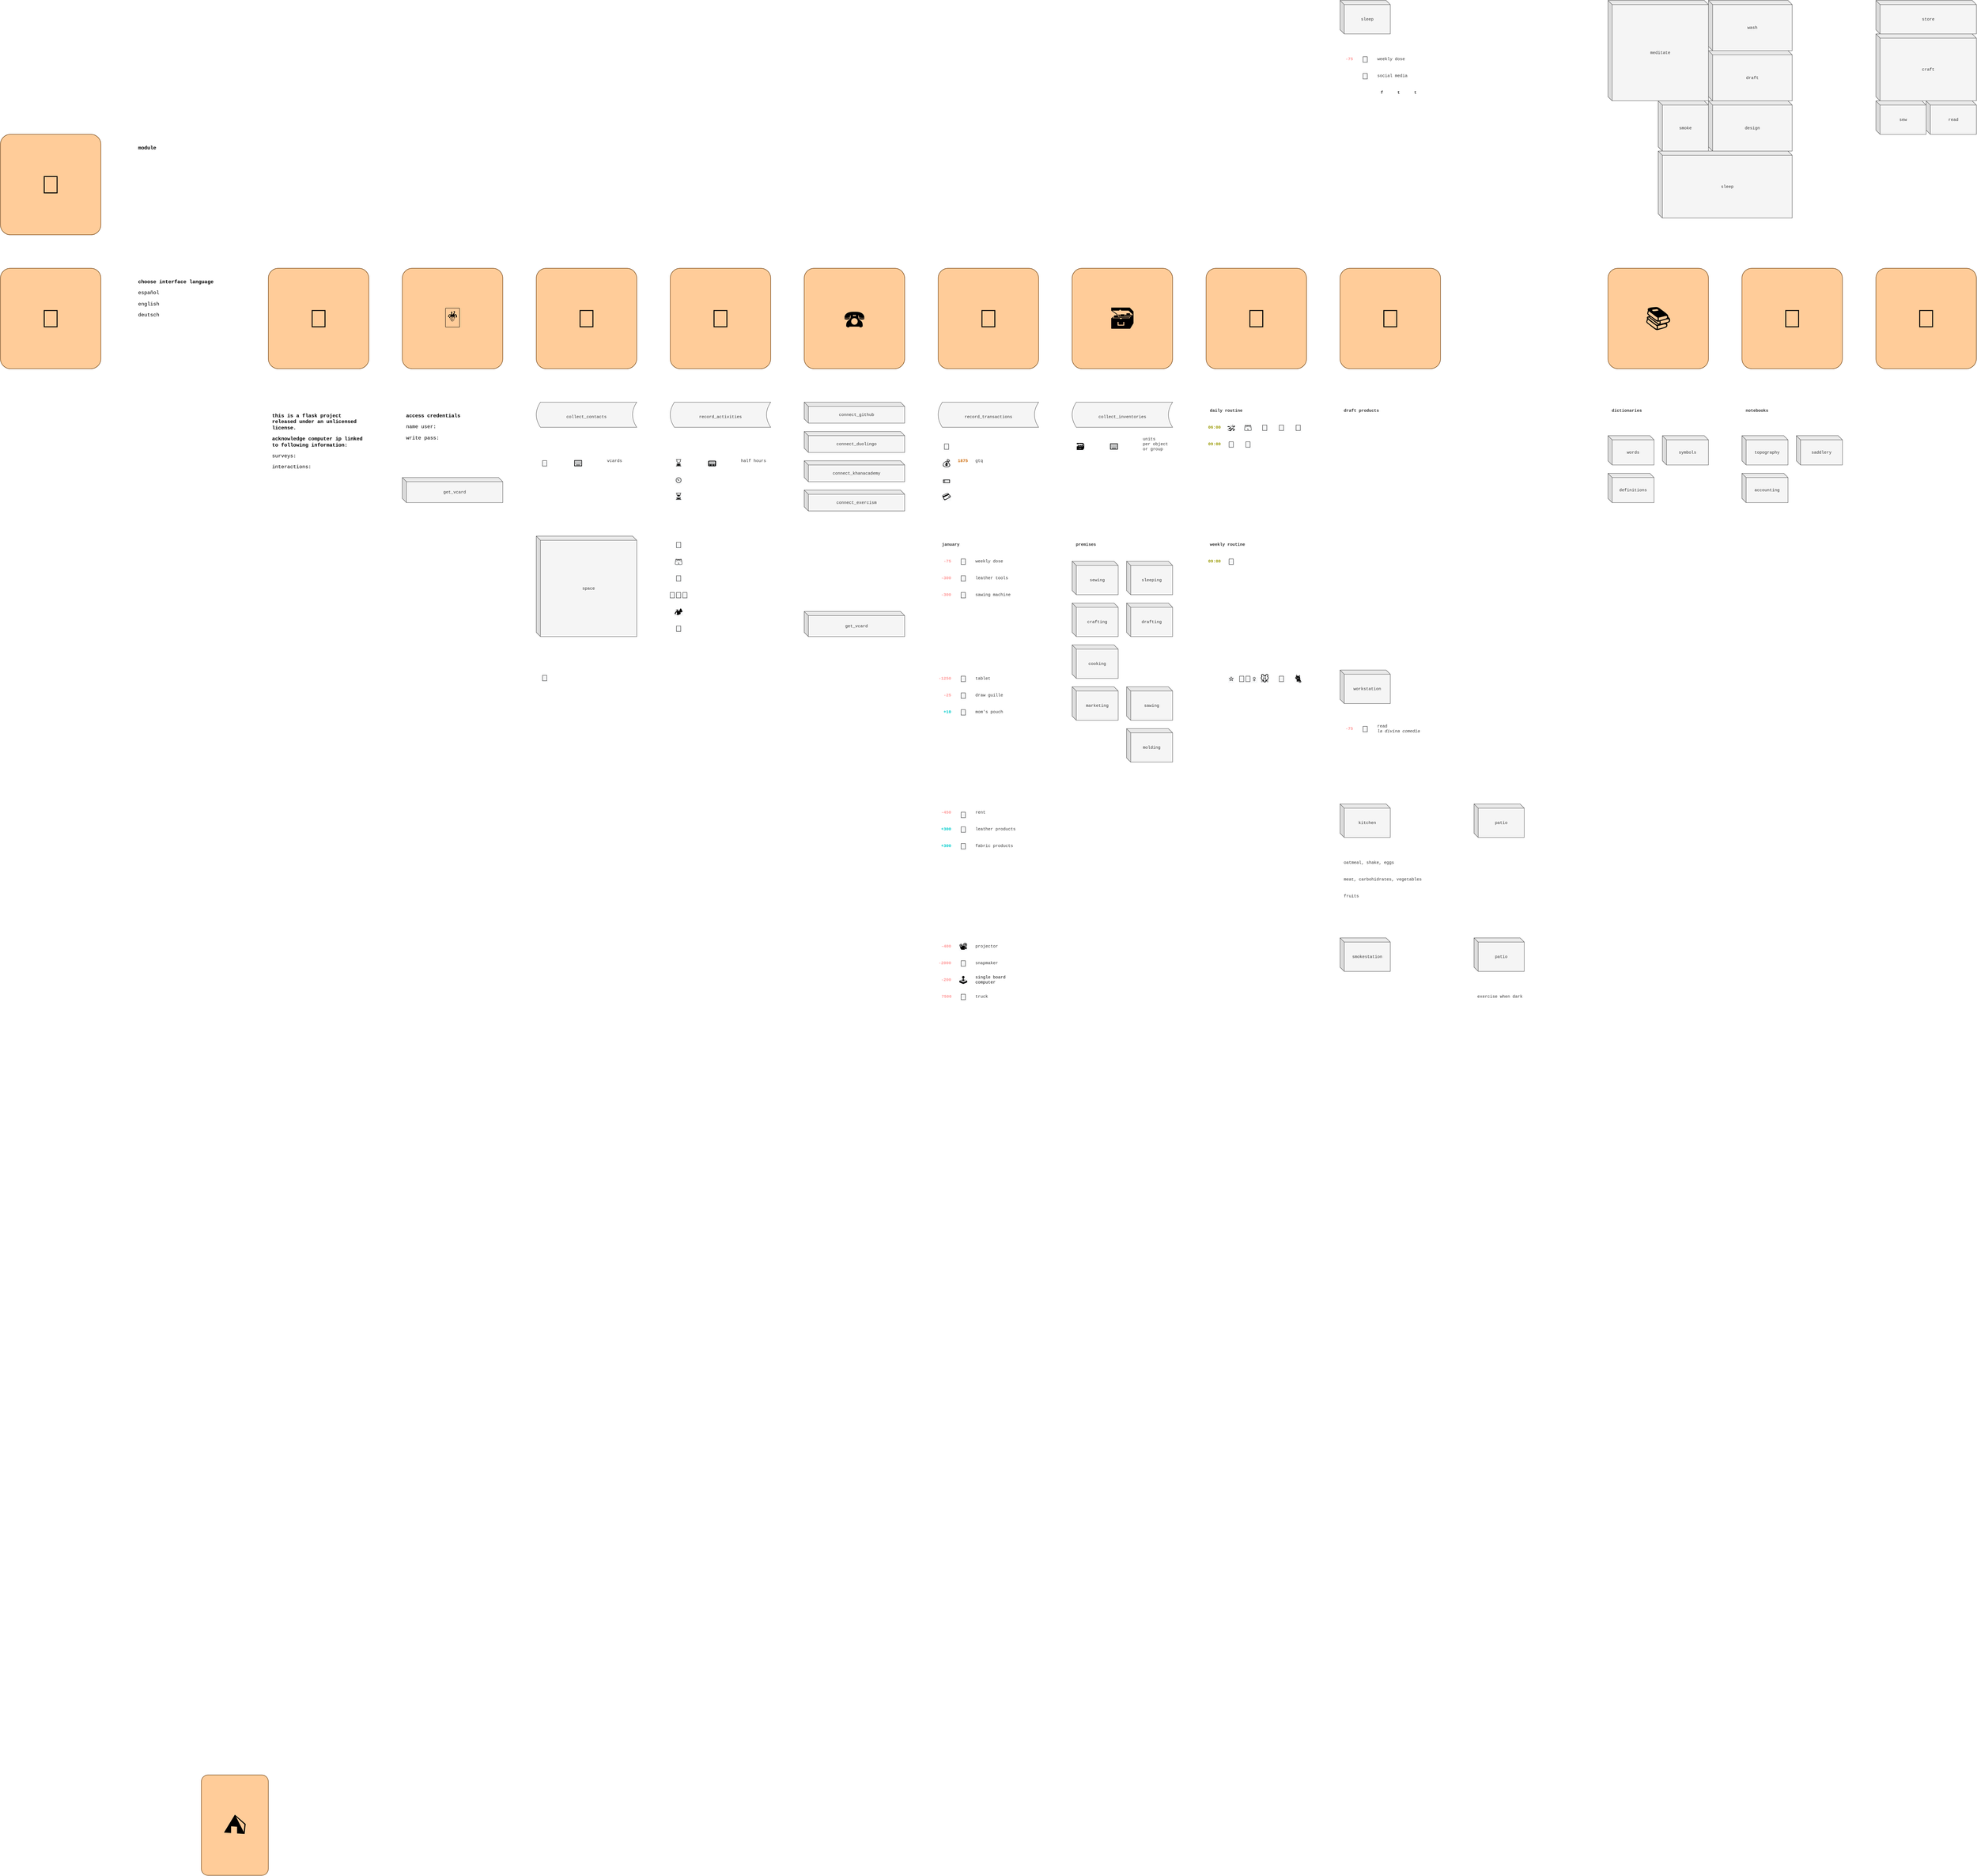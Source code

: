 <mxfile version="20.6.1" type="device"><diagram id="eZt31RCaSFpGLgrnwd4I" name="Page-1"><mxGraphModel dx="1063" dy="2780" grid="1" gridSize="10" guides="1" tooltips="1" connect="1" arrows="1" fold="1" page="1" pageScale="1" pageWidth="320" pageHeight="320" math="0" shadow="0"><root><mxCell id="0"/><mxCell id="1" parent="0"/><mxCell id="EduLFAMP_joElMNfCqiy-1" value="&lt;font style=&quot;font-size: 60px;&quot;&gt;👋&lt;/font&gt;" style="rounded=1;whiteSpace=wrap;html=1;fillColor=#FFCC99;strokeColor=#663300;arcSize=10;" parent="1" vertex="1"><mxGeometry x="360" y="-1560" width="240" height="240" as="geometry"/></mxCell><mxCell id="EduLFAMP_joElMNfCqiy-2" value="&lt;font style=&quot;font-size: 60px;&quot;&gt;💬&lt;/font&gt;" style="rounded=1;whiteSpace=wrap;html=1;fillColor=#FFCC99;strokeColor=#663300;arcSize=10;" parent="1" vertex="1"><mxGeometry x="360" y="-1240" width="240" height="240" as="geometry"/></mxCell><mxCell id="EduLFAMP_joElMNfCqiy-3" value="&lt;font style=&quot;font-size: 60px;&quot;&gt;🔏&lt;/font&gt;" style="rounded=1;whiteSpace=wrap;html=1;fillColor=#FFCC99;strokeColor=#663300;arcSize=10;" parent="1" vertex="1"><mxGeometry x="1000" y="-1240" width="240" height="240" as="geometry"/></mxCell><mxCell id="EduLFAMP_joElMNfCqiy-4" value="&lt;font style=&quot;font-size: 60px;&quot;&gt;🃏&lt;/font&gt;" style="rounded=1;whiteSpace=wrap;html=1;fillColor=#FFCC99;strokeColor=#663300;arcSize=10;" parent="1" vertex="1"><mxGeometry x="1320" y="-1240" width="240" height="240" as="geometry"/></mxCell><mxCell id="EduLFAMP_joElMNfCqiy-5" value="&lt;p style=&quot;line-height: 120%;&quot;&gt;&lt;b&gt;choose interface language&lt;/b&gt;&lt;/p&gt;&lt;p style=&quot;line-height: 120%;&quot;&gt;español&lt;/p&gt;&lt;p style=&quot;line-height: 120%;&quot;&gt;english&lt;/p&gt;&lt;p style=&quot;line-height: 120%;&quot;&gt;deutsch&lt;/p&gt;" style="text;html=1;strokeColor=none;fillColor=none;align=left;verticalAlign=top;whiteSpace=wrap;rounded=0;fontSize=12;fontFamily=Courier New;spacing=9;" parent="1" vertex="1"><mxGeometry x="680" y="-1240" width="240" height="240" as="geometry"/></mxCell><mxCell id="EduLFAMP_joElMNfCqiy-6" value="&lt;p style=&quot;line-height: 120%;&quot;&gt;&lt;b&gt;&lt;span style=&quot;background-color: initial;&quot;&gt;this is a flask project released under an unlicensed license.&amp;nbsp;&lt;/span&gt;&lt;/b&gt;&lt;/p&gt;&lt;p style=&quot;line-height: 120%;&quot;&gt;&lt;b&gt;&lt;span style=&quot;background-color: initial;&quot;&gt;acknowledge computer ip&amp;nbsp;&lt;/span&gt;&lt;span style=&quot;background-color: initial;&quot;&gt;linked to following information:&lt;/span&gt;&lt;/b&gt;&lt;br&gt;&lt;/p&gt;&lt;p style=&quot;line-height: 120%;&quot;&gt;&lt;span style=&quot;background-color: initial;&quot;&gt;surveys:&lt;/span&gt;&lt;/p&gt;&lt;p style=&quot;line-height: 120%;&quot;&gt;&lt;span style=&quot;background-color: initial;&quot;&gt;interactions:&lt;/span&gt;&lt;/p&gt;" style="text;html=1;strokeColor=none;fillColor=none;align=left;verticalAlign=top;whiteSpace=wrap;rounded=0;fontSize=12;fontFamily=Courier New;spacing=9;" parent="1" vertex="1"><mxGeometry x="1000" y="-920" width="240" height="240" as="geometry"/></mxCell><mxCell id="EduLFAMP_joElMNfCqiy-7" value="&lt;span style=&quot;font-size: 60px;&quot;&gt;💽&lt;/span&gt;" style="rounded=1;whiteSpace=wrap;html=1;fillColor=#FFCC99;strokeColor=#663300;arcSize=10;" parent="1" vertex="1"><mxGeometry x="1960" y="-1240" width="240" height="240" as="geometry"/></mxCell><mxCell id="aaR0YNjYtCWpaMoZOQeW-2" value="&lt;span style=&quot;color: rgb(0, 0, 0); font-family: Helvetica; font-style: normal; font-variant-ligatures: normal; font-variant-caps: normal; font-weight: 400; letter-spacing: normal; orphans: 2; text-indent: 0px; text-transform: none; widows: 2; word-spacing: 0px; -webkit-text-stroke-width: 0px; background-color: rgb(248, 249, 250); text-decoration-thickness: initial; text-decoration-style: initial; text-decoration-color: initial; float: none; display: inline !important;&quot;&gt;&lt;font style=&quot;font-size: 20px;&quot;&gt;⌛️&lt;/font&gt;&lt;/span&gt;" style="text;whiteSpace=wrap;html=1;align=center;spacing=9;" parent="1" vertex="1"><mxGeometry x="1960" y="-800" width="40" height="40" as="geometry"/></mxCell><mxCell id="aaR0YNjYtCWpaMoZOQeW-3" value="&lt;span style=&quot;color: rgb(0, 0, 0); font-family: Helvetica; font-style: normal; font-variant-ligatures: normal; font-variant-caps: normal; font-weight: 400; letter-spacing: normal; orphans: 2; text-indent: 0px; text-transform: none; widows: 2; word-spacing: 0px; -webkit-text-stroke-width: 0px; background-color: rgb(248, 249, 250); text-decoration-thickness: initial; text-decoration-style: initial; text-decoration-color: initial; float: none; display: inline !important;&quot;&gt;&lt;font style=&quot;font-size: 20px;&quot;&gt;⏲&lt;/font&gt;&lt;/span&gt;" style="text;whiteSpace=wrap;html=1;align=center;spacing=9;" parent="1" vertex="1"><mxGeometry x="1960" y="-760" width="40" height="40" as="geometry"/></mxCell><mxCell id="aaR0YNjYtCWpaMoZOQeW-4" value="&lt;span style=&quot;color: rgb(0, 0, 0); font-family: Helvetica; font-style: normal; font-variant-ligatures: normal; font-variant-caps: normal; font-weight: 400; letter-spacing: normal; orphans: 2; text-indent: 0px; text-transform: none; widows: 2; word-spacing: 0px; -webkit-text-stroke-width: 0px; background-color: rgb(248, 249, 250); text-decoration-thickness: initial; text-decoration-style: initial; text-decoration-color: initial; float: none; display: inline !important;&quot;&gt;&lt;font style=&quot;font-size: 20px;&quot;&gt;⏳&lt;/font&gt;&lt;/span&gt;" style="text;whiteSpace=wrap;html=1;align=center;spacing=9;" parent="1" vertex="1"><mxGeometry x="1960" y="-720" width="40" height="40" as="geometry"/></mxCell><mxCell id="aaR0YNjYtCWpaMoZOQeW-5" value="&lt;span style=&quot;color: rgb(0, 0, 0); font-family: Helvetica; font-style: normal; font-variant-ligatures: normal; font-variant-caps: normal; font-weight: 400; letter-spacing: normal; orphans: 2; text-indent: 0px; text-transform: none; widows: 2; word-spacing: 0px; -webkit-text-stroke-width: 0px; background-color: rgb(248, 249, 250); text-decoration-thickness: initial; text-decoration-style: initial; text-decoration-color: initial; float: none; display: inline !important;&quot;&gt;&lt;font style=&quot;font-size: 20px;&quot;&gt;💸&lt;/font&gt;&lt;/span&gt;" style="text;whiteSpace=wrap;html=1;align=center;spacing=9;" parent="1" vertex="1"><mxGeometry x="2600" y="-840" width="40" height="40" as="geometry"/></mxCell><mxCell id="aaR0YNjYtCWpaMoZOQeW-6" value="&lt;span style=&quot;color: rgb(0, 0, 0); font-family: Helvetica; font-style: normal; font-variant-ligatures: normal; font-variant-caps: normal; font-weight: 400; letter-spacing: normal; orphans: 2; text-indent: 0px; text-transform: none; widows: 2; word-spacing: 0px; -webkit-text-stroke-width: 0px; background-color: rgb(248, 249, 250); text-decoration-thickness: initial; text-decoration-style: initial; text-decoration-color: initial; float: none; display: inline !important;&quot;&gt;&lt;font style=&quot;font-size: 20px;&quot;&gt;💰&lt;/font&gt;&lt;/span&gt;" style="text;whiteSpace=wrap;html=1;align=center;spacing=9;" parent="1" vertex="1"><mxGeometry x="2600" y="-800" width="40" height="40" as="geometry"/></mxCell><mxCell id="aaR0YNjYtCWpaMoZOQeW-7" value="&lt;span style=&quot;color: rgb(0, 0, 0); font-family: Helvetica; font-style: normal; font-variant-ligatures: normal; font-variant-caps: normal; font-weight: 400; letter-spacing: normal; orphans: 2; text-indent: 0px; text-transform: none; widows: 2; word-spacing: 0px; -webkit-text-stroke-width: 0px; background-color: rgb(248, 249, 250); text-decoration-thickness: initial; text-decoration-style: initial; text-decoration-color: initial; float: none; display: inline !important;&quot;&gt;&lt;font style=&quot;font-size: 20px;&quot;&gt;💳&lt;/font&gt;&lt;/span&gt;" style="text;whiteSpace=wrap;html=1;align=center;spacing=9;" parent="1" vertex="1"><mxGeometry x="2600" y="-720" width="40" height="40" as="geometry"/></mxCell><mxCell id="aaR0YNjYtCWpaMoZOQeW-8" value="&lt;span style=&quot;color: rgb(0, 0, 0); font-family: Helvetica; font-style: normal; font-variant-ligatures: normal; font-variant-caps: normal; font-weight: 400; letter-spacing: normal; orphans: 2; text-indent: 0px; text-transform: none; widows: 2; word-spacing: 0px; -webkit-text-stroke-width: 0px; background-color: rgb(248, 249, 250); text-decoration-thickness: initial; text-decoration-style: initial; text-decoration-color: initial; float: none; display: inline !important;&quot;&gt;&lt;font style=&quot;font-size: 20px;&quot;&gt;💵&lt;/font&gt;&lt;/span&gt;" style="text;whiteSpace=wrap;html=1;align=center;spacing=9;" parent="1" vertex="1"><mxGeometry x="2600" y="-760" width="40" height="40" as="geometry"/></mxCell><mxCell id="aaR0YNjYtCWpaMoZOQeW-9" value="&lt;span style=&quot;color: rgb(0, 0, 0); font-family: Helvetica; font-style: normal; font-variant-ligatures: normal; font-variant-caps: normal; font-weight: 400; letter-spacing: normal; orphans: 2; text-indent: 0px; text-transform: none; widows: 2; word-spacing: 0px; -webkit-text-stroke-width: 0px; background-color: rgb(248, 249, 250); text-decoration-thickness: initial; text-decoration-style: initial; text-decoration-color: initial; float: none; display: inline !important;&quot;&gt;&lt;font style=&quot;font-size: 20px;&quot;&gt;📟&lt;/font&gt;&lt;/span&gt;" style="text;whiteSpace=wrap;html=1;align=center;spacing=9;" parent="1" vertex="1"><mxGeometry x="2040" y="-800" width="40" height="40" as="geometry"/></mxCell><mxCell id="aaR0YNjYtCWpaMoZOQeW-11" value="&lt;font face=&quot;Courier New&quot; size=&quot;1&quot;&gt;record_activities&lt;/font&gt;" style="shape=dataStorage;whiteSpace=wrap;html=1;fixedSize=1;fontSize=20;size=10;fillColor=#f5f5f5;fontColor=#333333;strokeColor=#666666;rotation=0;" parent="1" vertex="1"><mxGeometry x="1960" y="-920" width="240" height="60" as="geometry"/></mxCell><mxCell id="aaR0YNjYtCWpaMoZOQeW-12" value="&lt;font face=&quot;Courier New&quot; size=&quot;1&quot;&gt;record_transactions&lt;/font&gt;" style="shape=dataStorage;whiteSpace=wrap;html=1;fixedSize=1;fontSize=20;size=10;fillColor=#f5f5f5;fontColor=#333333;strokeColor=#666666;" parent="1" vertex="1"><mxGeometry x="2600" y="-920" width="240" height="60" as="geometry"/></mxCell><mxCell id="aaR0YNjYtCWpaMoZOQeW-13" value="&lt;font face=&quot;Courier New&quot; size=&quot;1&quot;&gt;collect_contacts&lt;/font&gt;" style="shape=dataStorage;whiteSpace=wrap;html=1;fixedSize=1;fontSize=20;size=10;fillColor=#f5f5f5;fontColor=#333333;strokeColor=#666666;" parent="1" vertex="1"><mxGeometry x="1640" y="-920" width="240" height="60" as="geometry"/></mxCell><mxCell id="aaR0YNjYtCWpaMoZOQeW-20" value="&lt;div style=&quot;text-align: center;&quot;&gt;&lt;span style=&quot;background-color: initial;&quot;&gt;&lt;font size=&quot;1&quot; color=&quot;#333333&quot;&gt;gtq&lt;/font&gt;&lt;/span&gt;&lt;/div&gt;" style="text;whiteSpace=wrap;html=1;fontSize=10;fontFamily=Courier New;verticalAlign=middle;spacing=9;" parent="1" vertex="1"><mxGeometry x="2680" y="-800" width="40" height="40" as="geometry"/></mxCell><mxCell id="aaR0YNjYtCWpaMoZOQeW-21" value="&lt;div style=&quot;text-align: center;&quot;&gt;&lt;font size=&quot;1&quot; color=&quot;#333333&quot;&gt;half hours&lt;/font&gt;&lt;/div&gt;" style="text;whiteSpace=wrap;html=1;fontSize=10;fontFamily=Courier New;verticalAlign=middle;spacing=9;" parent="1" vertex="1"><mxGeometry x="2120" y="-800" width="80" height="40" as="geometry"/></mxCell><mxCell id="aaR0YNjYtCWpaMoZOQeW-22" value="&lt;div style=&quot;text-align: center;&quot;&gt;&lt;font size=&quot;1&quot; color=&quot;#333333&quot;&gt;vcards&lt;/font&gt;&lt;/div&gt;" style="text;whiteSpace=wrap;html=1;fontSize=10;fontFamily=Courier New;verticalAlign=middle;spacing=9;" parent="1" vertex="1"><mxGeometry x="1800" y="-800" width="80" height="40" as="geometry"/></mxCell><mxCell id="aaR0YNjYtCWpaMoZOQeW-23" value="&lt;font face=&quot;Courier New&quot; size=&quot;1&quot;&gt;collect_inventories&lt;/font&gt;" style="shape=dataStorage;whiteSpace=wrap;html=1;fixedSize=1;fontSize=20;size=10;fillColor=#f5f5f5;fontColor=#333333;strokeColor=#666666;" parent="1" vertex="1"><mxGeometry x="2920" y="-920" width="240" height="60" as="geometry"/></mxCell><mxCell id="aaR0YNjYtCWpaMoZOQeW-24" value="&lt;span style=&quot;color: rgb(0, 0, 0); font-family: Helvetica; font-style: normal; font-variant-ligatures: normal; font-variant-caps: normal; font-weight: 400; letter-spacing: normal; orphans: 2; text-indent: 0px; text-transform: none; widows: 2; word-spacing: 0px; -webkit-text-stroke-width: 0px; background-color: rgb(248, 249, 250); text-decoration-thickness: initial; text-decoration-style: initial; text-decoration-color: initial; float: none; display: inline !important;&quot;&gt;&lt;font style=&quot;font-size: 20px;&quot;&gt;🗃&lt;/font&gt;&lt;/span&gt;" style="text;whiteSpace=wrap;html=1;align=center;spacing=9;" parent="1" vertex="1"><mxGeometry x="2920" y="-840" width="40" height="40" as="geometry"/></mxCell><mxCell id="aaR0YNjYtCWpaMoZOQeW-25" value="&lt;div style=&quot;&quot;&gt;&lt;font size=&quot;1&quot; color=&quot;#333333&quot;&gt;units per&amp;nbsp;&lt;/font&gt;&lt;span style=&quot;background-color: initial; color: rgb(51, 51, 51); font-size: x-small;&quot;&gt;object or group&lt;/span&gt;&lt;/div&gt;" style="text;whiteSpace=wrap;html=1;fontSize=10;fontFamily=Courier New;align=left;verticalAlign=middle;spacing=9;" parent="1" vertex="1"><mxGeometry x="3080" y="-840" width="80" height="40" as="geometry"/></mxCell><mxCell id="aaR0YNjYtCWpaMoZOQeW-29" value="&lt;span style=&quot;color: rgb(0, 0, 0); font-family: Helvetica; font-style: normal; font-variant-ligatures: normal; font-variant-caps: normal; font-weight: 400; letter-spacing: normal; orphans: 2; text-indent: 0px; text-transform: none; widows: 2; word-spacing: 0px; -webkit-text-stroke-width: 0px; background-color: rgb(248, 249, 250); text-decoration-thickness: initial; text-decoration-style: initial; text-decoration-color: initial; float: none; display: inline !important;&quot;&gt;&lt;font style=&quot;font-size: 20px;&quot;&gt;🧵&lt;/font&gt;&lt;/span&gt;" style="text;whiteSpace=wrap;html=1;align=center;verticalAlign=middle;spacing=9;" parent="1" vertex="1"><mxGeometry x="2640" y="-480" width="40" height="40" as="geometry"/></mxCell><mxCell id="aaR0YNjYtCWpaMoZOQeW-30" value="&lt;span style=&quot;color: rgb(0, 0, 0); font-family: Helvetica; font-style: normal; font-variant-ligatures: normal; font-variant-caps: normal; font-weight: 400; letter-spacing: normal; orphans: 2; text-indent: 0px; text-transform: none; widows: 2; word-spacing: 0px; -webkit-text-stroke-width: 0px; background-color: rgb(248, 249, 250); text-decoration-thickness: initial; text-decoration-style: initial; text-decoration-color: initial; float: none; display: inline !important;&quot;&gt;&lt;font style=&quot;font-size: 20px;&quot;&gt;💼&lt;/font&gt;&lt;/span&gt;" style="text;whiteSpace=wrap;html=1;align=center;verticalAlign=middle;spacing=9;" parent="1" vertex="1"><mxGeometry x="2640" y="-520" width="40" height="40" as="geometry"/></mxCell><mxCell id="aaR0YNjYtCWpaMoZOQeW-33" value="&lt;span style=&quot;color: rgb(0, 0, 0); font-family: Helvetica; font-style: normal; font-variant-ligatures: normal; font-variant-caps: normal; font-weight: 400; letter-spacing: normal; orphans: 2; text-indent: 0px; text-transform: none; widows: 2; word-spacing: 0px; -webkit-text-stroke-width: 0px; background-color: rgb(248, 249, 250); text-decoration-thickness: initial; text-decoration-style: initial; text-decoration-color: initial; float: none; display: inline !important;&quot;&gt;&lt;font style=&quot;font-size: 20px;&quot;&gt;📽&lt;/font&gt;&lt;/span&gt;" style="text;whiteSpace=wrap;html=1;align=center;verticalAlign=middle;spacing=9;" parent="1" vertex="1"><mxGeometry x="2640" y="360" width="40" height="40" as="geometry"/></mxCell><mxCell id="aaR0YNjYtCWpaMoZOQeW-34" value="&lt;span style=&quot;color: rgb(0, 0, 0); font-family: Helvetica; font-style: normal; font-variant-ligatures: normal; font-variant-caps: normal; font-weight: 400; letter-spacing: normal; orphans: 2; text-indent: 0px; text-transform: none; widows: 2; word-spacing: 0px; -webkit-text-stroke-width: 0px; background-color: rgb(248, 249, 250); text-decoration-thickness: initial; text-decoration-style: initial; text-decoration-color: initial; float: none; display: inline !important;&quot;&gt;&lt;font style=&quot;font-size: 20px;&quot;&gt;🧩&lt;/font&gt;&lt;/span&gt;" style="text;whiteSpace=wrap;html=1;align=center;verticalAlign=middle;spacing=9;" parent="1" vertex="1"><mxGeometry x="2640" y="400" width="40" height="40" as="geometry"/></mxCell><mxCell id="aaR0YNjYtCWpaMoZOQeW-35" value="&lt;span style=&quot;color: rgb(0, 0, 0); font-family: Helvetica; font-style: normal; font-variant-ligatures: normal; font-variant-caps: normal; font-weight: 400; letter-spacing: normal; orphans: 2; text-indent: 0px; text-transform: none; widows: 2; word-spacing: 0px; -webkit-text-stroke-width: 0px; background-color: rgb(248, 249, 250); text-decoration-thickness: initial; text-decoration-style: initial; text-decoration-color: initial; float: none; display: inline !important;&quot;&gt;&lt;font style=&quot;font-size: 20px;&quot;&gt;🎴&lt;/font&gt;&lt;/span&gt;" style="text;whiteSpace=wrap;html=1;align=center;" parent="1" vertex="1"><mxGeometry x="1640" y="-280" width="40" height="40" as="geometry"/></mxCell><mxCell id="aaR0YNjYtCWpaMoZOQeW-36" value="&lt;span style=&quot;color: rgb(0, 0, 0); font-family: Helvetica; font-style: normal; font-variant-ligatures: normal; font-variant-caps: normal; font-weight: 400; letter-spacing: normal; orphans: 2; text-indent: 0px; text-transform: none; widows: 2; word-spacing: 0px; -webkit-text-stroke-width: 0px; background-color: rgb(248, 249, 250); text-decoration-thickness: initial; text-decoration-style: initial; text-decoration-color: initial; float: none; display: inline !important;&quot;&gt;&lt;font style=&quot;font-size: 20px;&quot;&gt;🕹&lt;/font&gt;&lt;/span&gt;" style="text;whiteSpace=wrap;html=1;align=center;verticalAlign=middle;spacing=9;" parent="1" vertex="1"><mxGeometry x="2640" y="440" width="40" height="40" as="geometry"/></mxCell><mxCell id="aaR0YNjYtCWpaMoZOQeW-37" value="&lt;span style=&quot;color: rgb(0, 0, 0); font-family: Helvetica; font-style: normal; font-variant-ligatures: normal; font-variant-caps: normal; font-weight: 400; letter-spacing: normal; orphans: 2; text-indent: 0px; text-transform: none; widows: 2; word-spacing: 0px; -webkit-text-stroke-width: 0px; background-color: rgb(248, 249, 250); text-decoration-thickness: initial; text-decoration-style: initial; text-decoration-color: initial; float: none; display: inline !important;&quot;&gt;&lt;font style=&quot;font-size: 20px;&quot;&gt;👖&lt;/font&gt;&lt;/span&gt;" style="text;whiteSpace=wrap;html=1;align=center;verticalAlign=middle;spacing=9;" parent="1" vertex="1"><mxGeometry x="2640" y="120" width="40" height="40" as="geometry"/></mxCell><mxCell id="aaR0YNjYtCWpaMoZOQeW-38" value="&lt;div style=&quot;&quot;&gt;&lt;font size=&quot;1&quot;&gt;-400&lt;/font&gt;&lt;/div&gt;" style="text;whiteSpace=wrap;html=1;fontSize=10;fontFamily=Courier New;fontStyle=1;fontColor=#FF9999;align=right;verticalAlign=middle;spacing=9;" parent="1" vertex="1"><mxGeometry x="2600" y="360" width="40" height="40" as="geometry"/></mxCell><mxCell id="aaR0YNjYtCWpaMoZOQeW-40" value="&lt;div style=&quot;&quot;&gt;&lt;font size=&quot;1&quot;&gt;-200&lt;/font&gt;&lt;/div&gt;" style="text;whiteSpace=wrap;html=1;fontSize=10;fontFamily=Courier New;fontStyle=1;fontColor=#FF9999;align=right;verticalAlign=middle;spacing=9;" parent="1" vertex="1"><mxGeometry x="2600" y="440" width="40" height="40" as="geometry"/></mxCell><mxCell id="aaR0YNjYtCWpaMoZOQeW-43" value="&lt;div style=&quot;&quot;&gt;&lt;font size=&quot;1&quot;&gt;+300&lt;/font&gt;&lt;/div&gt;" style="text;whiteSpace=wrap;html=1;fontSize=10;fontFamily=Courier New;fontColor=#00CCCC;fontStyle=1;align=right;verticalAlign=middle;spacing=9;" parent="1" vertex="1"><mxGeometry x="2600" y="120" width="40" height="40" as="geometry"/></mxCell><mxCell id="aaR0YNjYtCWpaMoZOQeW-46" value="&lt;div style=&quot;&quot;&gt;&lt;font size=&quot;1&quot;&gt;-2000&lt;/font&gt;&lt;/div&gt;" style="text;whiteSpace=wrap;html=1;fontSize=10;fontFamily=Courier New;fontStyle=1;fontColor=#FF9999;align=right;verticalAlign=middle;spacing=9;" parent="1" vertex="1"><mxGeometry x="2600" y="400" width="40" height="40" as="geometry"/></mxCell><mxCell id="aaR0YNjYtCWpaMoZOQeW-47" value="&lt;div style=&quot;&quot;&gt;&lt;font size=&quot;1&quot;&gt;-300&lt;/font&gt;&lt;/div&gt;" style="text;whiteSpace=wrap;html=1;fontSize=10;fontFamily=Courier New;fontStyle=1;fontColor=#FF9999;align=right;verticalAlign=middle;spacing=9;" parent="1" vertex="1"><mxGeometry x="2600" y="-480" width="40" height="40" as="geometry"/></mxCell><mxCell id="aaR0YNjYtCWpaMoZOQeW-48" value="&lt;div style=&quot;&quot;&gt;&lt;font size=&quot;1&quot;&gt;-300&lt;/font&gt;&lt;/div&gt;" style="text;whiteSpace=wrap;html=1;fontSize=10;fontFamily=Courier New;fontStyle=1;fontColor=#FF9999;align=right;verticalAlign=middle;spacing=9;" parent="1" vertex="1"><mxGeometry x="2600" y="-520" width="40" height="40" as="geometry"/></mxCell><mxCell id="aaR0YNjYtCWpaMoZOQeW-51" value="&lt;span style=&quot;color: rgb(0, 0, 0); font-family: Helvetica; font-style: normal; font-variant-ligatures: normal; font-variant-caps: normal; font-weight: 400; letter-spacing: normal; orphans: 2; text-indent: 0px; text-transform: none; widows: 2; word-spacing: 0px; -webkit-text-stroke-width: 0px; background-color: rgb(248, 249, 250); text-decoration-thickness: initial; text-decoration-style: initial; text-decoration-color: initial; float: none; display: inline !important;&quot;&gt;&lt;font style=&quot;font-size: 20px;&quot;&gt;🚌&lt;/font&gt;&lt;/span&gt;" style="text;whiteSpace=wrap;html=1;align=center;verticalAlign=middle;spacing=9;" parent="1" vertex="1"><mxGeometry x="2640" y="480" width="40" height="40" as="geometry"/></mxCell><mxCell id="aaR0YNjYtCWpaMoZOQeW-52" value="&lt;div style=&quot;&quot;&gt;&lt;font size=&quot;1&quot;&gt;7500&lt;/font&gt;&lt;/div&gt;" style="text;whiteSpace=wrap;html=1;fontSize=10;fontFamily=Courier New;fontStyle=1;fontColor=#FF9999;align=center;verticalAlign=middle;spacing=9;" parent="1" vertex="1"><mxGeometry x="2600" y="480" width="40" height="40" as="geometry"/></mxCell><mxCell id="aaR0YNjYtCWpaMoZOQeW-57" value="&lt;span style=&quot;color: rgb(0, 0, 0); font-family: Helvetica; font-style: normal; font-variant-ligatures: normal; font-variant-caps: normal; font-weight: 400; letter-spacing: normal; orphans: 2; text-indent: 0px; text-transform: none; widows: 2; word-spacing: 0px; -webkit-text-stroke-width: 0px; background-color: rgb(248, 249, 250); text-decoration-thickness: initial; text-decoration-style: initial; text-decoration-color: initial; float: none; display: inline !important;&quot;&gt;&lt;font style=&quot;font-size: 20px;&quot;&gt;💸&lt;/font&gt;&lt;/span&gt;" style="text;whiteSpace=wrap;html=1;align=center;spacing=9;" parent="1" vertex="1"><mxGeometry x="2640" y="40" width="40" height="40" as="geometry"/></mxCell><mxCell id="aaR0YNjYtCWpaMoZOQeW-58" value="&lt;div style=&quot;&quot;&gt;&lt;font size=&quot;1&quot;&gt;-450&lt;/font&gt;&lt;/div&gt;" style="text;whiteSpace=wrap;html=1;fontSize=10;fontFamily=Courier New;fontColor=#FF9999;fontStyle=1;align=right;verticalAlign=middle;spacing=9;" parent="1" vertex="1"><mxGeometry x="2600" y="40" width="40" height="40" as="geometry"/></mxCell><mxCell id="aaR0YNjYtCWpaMoZOQeW-60" value="&lt;span style=&quot;font-size: 60px;&quot;&gt;☎️&lt;/span&gt;" style="rounded=1;whiteSpace=wrap;html=1;fillColor=#FFCC99;strokeColor=#663300;arcSize=10;" parent="1" vertex="1"><mxGeometry x="2280" y="-1240" width="240" height="240" as="geometry"/></mxCell><mxCell id="aaR0YNjYtCWpaMoZOQeW-61" value="&lt;span style=&quot;font-size: x-small;&quot;&gt;connect_github&lt;/span&gt;" style="shape=cube;whiteSpace=wrap;html=1;boundedLbl=1;backgroundOutline=1;darkOpacity=0.05;darkOpacity2=0.1;labelBackgroundColor=none;fontFamily=Courier New;fontSize=10;fontColor=#333333;fillColor=#f5f5f5;strokeColor=#666666;size=10;" parent="1" vertex="1"><mxGeometry x="2280" y="-920" width="240" height="50" as="geometry"/></mxCell><mxCell id="aaR0YNjYtCWpaMoZOQeW-62" value="&lt;span style=&quot;font-size: x-small;&quot;&gt;connect_duolingo&lt;/span&gt;" style="shape=cube;whiteSpace=wrap;html=1;boundedLbl=1;backgroundOutline=1;darkOpacity=0.05;darkOpacity2=0.1;labelBackgroundColor=none;fontFamily=Courier New;fontSize=10;fontColor=#333333;fillColor=#f5f5f5;strokeColor=#666666;size=10;" parent="1" vertex="1"><mxGeometry x="2280" y="-850" width="240" height="50" as="geometry"/></mxCell><mxCell id="aaR0YNjYtCWpaMoZOQeW-63" value="&lt;span style=&quot;font-size: x-small;&quot;&gt;connect_khanacademy&lt;/span&gt;" style="shape=cube;whiteSpace=wrap;html=1;boundedLbl=1;backgroundOutline=1;darkOpacity=0.05;darkOpacity2=0.1;labelBackgroundColor=none;fontFamily=Courier New;fontSize=10;fontColor=#333333;fillColor=#f5f5f5;strokeColor=#666666;size=10;" parent="1" vertex="1"><mxGeometry x="2280" y="-780" width="240" height="50" as="geometry"/></mxCell><mxCell id="aaR0YNjYtCWpaMoZOQeW-64" value="&lt;span style=&quot;font-size: x-small;&quot;&gt;connect_exercism&lt;/span&gt;" style="shape=cube;whiteSpace=wrap;html=1;boundedLbl=1;backgroundOutline=1;darkOpacity=0.05;darkOpacity2=0.1;labelBackgroundColor=none;fontFamily=Courier New;fontSize=10;fontColor=#333333;fillColor=#f5f5f5;strokeColor=#666666;size=10;" parent="1" vertex="1"><mxGeometry x="2280" y="-710" width="240" height="50" as="geometry"/></mxCell><mxCell id="aaR0YNjYtCWpaMoZOQeW-65" value="&lt;span style=&quot;font-size: x-small;&quot;&gt;get_vcard&lt;/span&gt;" style="shape=cube;whiteSpace=wrap;html=1;boundedLbl=1;backgroundOutline=1;darkOpacity=0.05;darkOpacity2=0.1;labelBackgroundColor=none;fontFamily=Courier New;fontSize=10;fontColor=#333333;fillColor=#f5f5f5;strokeColor=#666666;size=10;" parent="1" vertex="1"><mxGeometry x="2280" y="-420" width="240" height="60" as="geometry"/></mxCell><mxCell id="aaR0YNjYtCWpaMoZOQeW-66" value="&lt;div style=&quot;&quot;&gt;&lt;font size=&quot;1&quot; color=&quot;#333333&quot;&gt;snapmaker&lt;/font&gt;&lt;/div&gt;" style="text;whiteSpace=wrap;html=1;fontSize=10;fontFamily=Courier New;align=left;verticalAlign=middle;spacing=9;" parent="1" vertex="1"><mxGeometry x="2680" y="400" width="120" height="40" as="geometry"/></mxCell><mxCell id="aaR0YNjYtCWpaMoZOQeW-67" value="&lt;div style=&quot;&quot;&gt;&lt;font size=&quot;1&quot; color=&quot;#333333&quot;&gt;projector&lt;/font&gt;&lt;/div&gt;" style="text;whiteSpace=wrap;html=1;fontSize=10;fontFamily=Courier New;align=left;verticalAlign=middle;spacing=9;" parent="1" vertex="1"><mxGeometry x="2680" y="360" width="120" height="40" as="geometry"/></mxCell><mxCell id="aaR0YNjYtCWpaMoZOQeW-69" value="&lt;div style=&quot;&quot;&gt;&lt;font size=&quot;1&quot; color=&quot;#333333&quot;&gt;single board computer&lt;/font&gt;&lt;/div&gt;" style="text;whiteSpace=wrap;html=1;fontSize=10;fontFamily=Courier New;align=left;verticalAlign=middle;spacing=9;" parent="1" vertex="1"><mxGeometry x="2680" y="440" width="120" height="40" as="geometry"/></mxCell><mxCell id="aaR0YNjYtCWpaMoZOQeW-70" value="&lt;div style=&quot;&quot;&gt;&lt;font size=&quot;1&quot; color=&quot;#333333&quot;&gt;single board computer&lt;/font&gt;&lt;/div&gt;" style="text;whiteSpace=wrap;html=1;fontSize=10;fontFamily=Courier New;align=left;verticalAlign=middle;spacing=9;" parent="1" vertex="1"><mxGeometry x="2680" y="440" width="120" height="40" as="geometry"/></mxCell><mxCell id="aaR0YNjYtCWpaMoZOQeW-71" value="&lt;div style=&quot;&quot;&gt;&lt;font size=&quot;1&quot; color=&quot;#333333&quot;&gt;truck&lt;/font&gt;&lt;/div&gt;" style="text;whiteSpace=wrap;html=1;fontSize=10;fontFamily=Courier New;align=left;verticalAlign=middle;spacing=9;" parent="1" vertex="1"><mxGeometry x="2680" y="480" width="120" height="40" as="geometry"/></mxCell><mxCell id="aaR0YNjYtCWpaMoZOQeW-72" value="&lt;div style=&quot;&quot;&gt;&lt;font size=&quot;1&quot; color=&quot;#333333&quot;&gt;leather tools&lt;/font&gt;&lt;/div&gt;" style="text;whiteSpace=wrap;html=1;fontSize=10;fontFamily=Courier New;align=left;verticalAlign=middle;spacing=9;" parent="1" vertex="1"><mxGeometry x="2680" y="-520" width="160" height="40" as="geometry"/></mxCell><mxCell id="aaR0YNjYtCWpaMoZOQeW-73" value="&lt;div style=&quot;&quot;&gt;&lt;font size=&quot;1&quot; color=&quot;#333333&quot;&gt;sawing machine&lt;/font&gt;&lt;/div&gt;" style="text;whiteSpace=wrap;html=1;fontSize=10;fontFamily=Courier New;align=left;verticalAlign=middle;spacing=9;" parent="1" vertex="1"><mxGeometry x="2680" y="-480" width="160" height="40" as="geometry"/></mxCell><mxCell id="aaR0YNjYtCWpaMoZOQeW-74" value="&lt;span style=&quot;color: rgb(0, 0, 0); font-family: Helvetica; font-style: normal; font-variant-ligatures: normal; font-variant-caps: normal; font-weight: 400; letter-spacing: normal; orphans: 2; text-indent: 0px; text-transform: none; widows: 2; word-spacing: 0px; -webkit-text-stroke-width: 0px; background-color: rgb(248, 249, 250); text-decoration-thickness: initial; text-decoration-style: initial; text-decoration-color: initial; float: none; display: inline !important;&quot;&gt;&lt;font style=&quot;font-size: 20px;&quot;&gt;🧳&lt;/font&gt;&lt;/span&gt;" style="text;whiteSpace=wrap;html=1;align=center;verticalAlign=middle;spacing=9;" parent="1" vertex="1"><mxGeometry x="2640" y="80" width="40" height="40" as="geometry"/></mxCell><mxCell id="aaR0YNjYtCWpaMoZOQeW-75" value="&lt;div style=&quot;&quot;&gt;&lt;font size=&quot;1&quot;&gt;+300&lt;/font&gt;&lt;/div&gt;" style="text;whiteSpace=wrap;html=1;fontSize=10;fontFamily=Courier New;fontColor=#00CCCC;fontStyle=1;align=right;verticalAlign=middle;spacing=9;" parent="1" vertex="1"><mxGeometry x="2600" y="80" width="40" height="40" as="geometry"/></mxCell><mxCell id="aaR0YNjYtCWpaMoZOQeW-81" value="&lt;div style=&quot;&quot;&gt;&lt;font size=&quot;1&quot; color=&quot;#333333&quot;&gt;rent&lt;/font&gt;&lt;/div&gt;" style="text;whiteSpace=wrap;html=1;fontSize=10;fontFamily=Courier New;align=left;verticalAlign=middle;spacing=9;" parent="1" vertex="1"><mxGeometry x="2680" y="40" width="160" height="40" as="geometry"/></mxCell><mxCell id="aaR0YNjYtCWpaMoZOQeW-83" value="&lt;div style=&quot;&quot;&gt;&lt;font size=&quot;1&quot; color=&quot;#333333&quot;&gt;draw guille&lt;/font&gt;&lt;/div&gt;" style="text;whiteSpace=wrap;html=1;fontSize=10;fontFamily=Courier New;align=left;verticalAlign=middle;spacing=9;" parent="1" vertex="1"><mxGeometry x="2680" y="-240" width="160" height="40" as="geometry"/></mxCell><mxCell id="aaR0YNjYtCWpaMoZOQeW-86" value="&lt;div style=&quot;&quot;&gt;&lt;font size=&quot;1&quot;&gt;-75&lt;/font&gt;&lt;/div&gt;" style="text;whiteSpace=wrap;html=1;fontSize=10;fontFamily=Courier New;fontColor=#FF9999;fontStyle=1;align=right;verticalAlign=middle;spacing=9;" parent="1" vertex="1"><mxGeometry x="2600" y="-560" width="40" height="40" as="geometry"/></mxCell><mxCell id="aaR0YNjYtCWpaMoZOQeW-88" value="&lt;div style=&quot;&quot;&gt;&lt;span style=&quot;color: rgb(51, 51, 51); font-size: x-small;&quot;&gt;weekly dose&lt;/span&gt;&lt;br&gt;&lt;/div&gt;" style="text;whiteSpace=wrap;html=1;fontSize=10;fontFamily=Courier New;align=left;verticalAlign=middle;spacing=9;" parent="1" vertex="1"><mxGeometry x="2680" y="-560" width="160" height="40" as="geometry"/></mxCell><mxCell id="aaR0YNjYtCWpaMoZOQeW-89" value="&lt;span style=&quot;font-size: 60px;&quot;&gt;⛺️&lt;/span&gt;" style="rounded=1;whiteSpace=wrap;html=1;fillColor=#FFCC99;strokeColor=#663300;arcSize=10;" parent="1" vertex="1"><mxGeometry x="840" y="2360" width="160" height="240" as="geometry"/></mxCell><mxCell id="aaR0YNjYtCWpaMoZOQeW-90" value="&lt;font style=&quot;font-size: 60px;&quot;&gt;📇&lt;/font&gt;" style="rounded=1;whiteSpace=wrap;html=1;fillColor=#FFCC99;strokeColor=#663300;arcSize=10;" parent="1" vertex="1"><mxGeometry x="1640" y="-1240" width="240" height="240" as="geometry"/></mxCell><mxCell id="aaR0YNjYtCWpaMoZOQeW-91" value="&lt;p style=&quot;line-height: 120%;&quot;&gt;&lt;b&gt;access credentials&lt;/b&gt;&lt;/p&gt;&lt;p style=&quot;line-height: 120%;&quot;&gt;name user:&lt;/p&gt;&lt;p style=&quot;line-height: 120%;&quot;&gt;write pass:&lt;/p&gt;" style="text;html=1;strokeColor=none;fillColor=none;align=left;verticalAlign=top;whiteSpace=wrap;rounded=0;fontSize=12;fontFamily=Courier New;spacing=9;" parent="1" vertex="1"><mxGeometry x="1320" y="-920" width="240" height="240" as="geometry"/></mxCell><mxCell id="aaR0YNjYtCWpaMoZOQeW-92" value="&lt;span style=&quot;font-size: 60px;&quot;&gt;🧮&lt;/span&gt;" style="rounded=1;whiteSpace=wrap;html=1;fillColor=#FFCC99;strokeColor=#663300;arcSize=10;" parent="1" vertex="1"><mxGeometry x="2600" y="-1240" width="240" height="240" as="geometry"/></mxCell><mxCell id="aaR0YNjYtCWpaMoZOQeW-94" value="&lt;p style=&quot;line-height: 120%;&quot;&gt;&lt;b&gt;module&lt;/b&gt;&lt;/p&gt;" style="text;html=1;strokeColor=none;fillColor=none;align=left;verticalAlign=top;whiteSpace=wrap;rounded=0;fontSize=12;fontFamily=Courier New;spacing=9;" parent="1" vertex="1"><mxGeometry x="680" y="-1560" width="240" height="240" as="geometry"/></mxCell><mxCell id="aaR0YNjYtCWpaMoZOQeW-97" value="&lt;span style=&quot;color: rgb(0, 0, 0); font-family: Helvetica; font-style: normal; font-variant-ligatures: normal; font-variant-caps: normal; font-weight: 400; letter-spacing: normal; orphans: 2; text-indent: 0px; text-transform: none; widows: 2; word-spacing: 0px; -webkit-text-stroke-width: 0px; background-color: rgb(248, 249, 250); text-decoration-thickness: initial; text-decoration-style: initial; text-decoration-color: initial; float: none; display: inline !important;&quot;&gt;&lt;font style=&quot;font-size: 20px;&quot;&gt;📇&lt;/font&gt;&lt;/span&gt;" style="text;whiteSpace=wrap;html=1;align=center;spacing=9;" parent="1" vertex="1"><mxGeometry x="1640" y="-800" width="40" height="40" as="geometry"/></mxCell><mxCell id="aaR0YNjYtCWpaMoZOQeW-98" value="&lt;span style=&quot;color: rgb(0, 0, 0); font-family: Helvetica; font-style: normal; font-variant-ligatures: normal; font-variant-caps: normal; font-weight: 400; letter-spacing: normal; orphans: 2; text-indent: 0px; text-transform: none; widows: 2; word-spacing: 0px; -webkit-text-stroke-width: 0px; background-color: rgb(248, 249, 250); text-decoration-thickness: initial; text-decoration-style: initial; text-decoration-color: initial; float: none; display: inline !important;&quot;&gt;&lt;font style=&quot;font-size: 20px;&quot;&gt;⌨️&lt;/font&gt;&lt;/span&gt;" style="text;whiteSpace=wrap;html=1;align=center;spacing=9;" parent="1" vertex="1"><mxGeometry x="3000" y="-840" width="40" height="40" as="geometry"/></mxCell><mxCell id="aaR0YNjYtCWpaMoZOQeW-100" value="&lt;span style=&quot;color: rgb(0, 0, 0); font-family: Helvetica; font-style: normal; font-variant-ligatures: normal; font-variant-caps: normal; font-weight: 400; letter-spacing: normal; orphans: 2; text-indent: 0px; text-transform: none; widows: 2; word-spacing: 0px; -webkit-text-stroke-width: 0px; background-color: rgb(248, 249, 250); text-decoration-thickness: initial; text-decoration-style: initial; text-decoration-color: initial; float: none; display: inline !important;&quot;&gt;&lt;font style=&quot;font-size: 20px;&quot;&gt;⌨️&lt;/font&gt;&lt;/span&gt;" style="text;whiteSpace=wrap;html=1;align=center;spacing=9;" parent="1" vertex="1"><mxGeometry x="1720" y="-800" width="40" height="40" as="geometry"/></mxCell><mxCell id="aaR0YNjYtCWpaMoZOQeW-101" value="&lt;span style=&quot;font-size: 60px;&quot;&gt;🗃&lt;/span&gt;" style="rounded=1;whiteSpace=wrap;html=1;fillColor=#FFCC99;strokeColor=#663300;arcSize=10;" parent="1" vertex="1"><mxGeometry x="2920" y="-1240" width="240" height="240" as="geometry"/></mxCell><mxCell id="8YZ4EX8oDDvkU3urr48F-2" value="&lt;div style=&quot;&quot;&gt;&lt;font size=&quot;1&quot; color=&quot;#333333&quot;&gt;&lt;b&gt;premises&lt;/b&gt;&lt;/font&gt;&lt;/div&gt;" style="text;whiteSpace=wrap;html=1;fontSize=10;fontFamily=Courier New;align=left;verticalAlign=middle;spacing=9;" parent="1" vertex="1"><mxGeometry x="2920" y="-600" width="120" height="40" as="geometry"/></mxCell><mxCell id="8YZ4EX8oDDvkU3urr48F-3" value="&lt;span style=&quot;font-size: x-small;&quot;&gt;get_vcard&lt;/span&gt;" style="shape=cube;whiteSpace=wrap;html=1;boundedLbl=1;backgroundOutline=1;darkOpacity=0.05;darkOpacity2=0.1;labelBackgroundColor=none;fontFamily=Courier New;fontSize=10;fontColor=#333333;fillColor=#f5f5f5;strokeColor=#666666;size=10;" parent="1" vertex="1"><mxGeometry x="1320" y="-740" width="240" height="60" as="geometry"/></mxCell><mxCell id="8YZ4EX8oDDvkU3urr48F-4" value="&lt;span style=&quot;font-size: x-small;&quot;&gt;sleeping&lt;/span&gt;" style="shape=cube;whiteSpace=wrap;html=1;boundedLbl=1;backgroundOutline=1;darkOpacity=0.05;darkOpacity2=0.1;labelBackgroundColor=none;fontFamily=Courier New;fontSize=10;fontColor=#333333;fillColor=#f5f5f5;strokeColor=#666666;size=10;" parent="1" vertex="1"><mxGeometry x="3050" y="-540" width="110" height="80" as="geometry"/></mxCell><mxCell id="8YZ4EX8oDDvkU3urr48F-5" value="&lt;span style=&quot;font-size: x-small;&quot;&gt;drafting&lt;/span&gt;" style="shape=cube;whiteSpace=wrap;html=1;boundedLbl=1;backgroundOutline=1;darkOpacity=0.05;darkOpacity2=0.1;labelBackgroundColor=none;fontFamily=Courier New;fontSize=10;fontColor=#333333;fillColor=#f5f5f5;strokeColor=#666666;size=10;" parent="1" vertex="1"><mxGeometry x="3050" y="-440" width="110" height="80" as="geometry"/></mxCell><mxCell id="8YZ4EX8oDDvkU3urr48F-6" value="&lt;span style=&quot;font-size: x-small;&quot;&gt;crafting&lt;/span&gt;" style="shape=cube;whiteSpace=wrap;html=1;boundedLbl=1;backgroundOutline=1;darkOpacity=0.05;darkOpacity2=0.1;labelBackgroundColor=none;fontFamily=Courier New;fontSize=10;fontColor=#333333;fillColor=#f5f5f5;strokeColor=#666666;size=10;" parent="1" vertex="1"><mxGeometry x="2920" y="-440" width="110" height="80" as="geometry"/></mxCell><mxCell id="8YZ4EX8oDDvkU3urr48F-7" value="&lt;span style=&quot;font-size: x-small;&quot;&gt;sewing&lt;/span&gt;" style="shape=cube;whiteSpace=wrap;html=1;boundedLbl=1;backgroundOutline=1;darkOpacity=0.05;darkOpacity2=0.1;labelBackgroundColor=none;fontFamily=Courier New;fontSize=10;fontColor=#333333;fillColor=#f5f5f5;strokeColor=#666666;size=10;" parent="1" vertex="1"><mxGeometry x="2920" y="-540" width="110" height="80" as="geometry"/></mxCell><mxCell id="AofPnEaoD1E7fYy7Ga4D-1" value="&lt;span style=&quot;font-size: x-small;&quot;&gt;cooking&lt;/span&gt;" style="shape=cube;whiteSpace=wrap;html=1;boundedLbl=1;backgroundOutline=1;darkOpacity=0.05;darkOpacity2=0.1;labelBackgroundColor=none;fontFamily=Courier New;fontSize=10;fontColor=#333333;fillColor=#f5f5f5;strokeColor=#666666;size=10;" parent="1" vertex="1"><mxGeometry x="2920" y="-340" width="110" height="80" as="geometry"/></mxCell><mxCell id="AofPnEaoD1E7fYy7Ga4D-2" value="&lt;span style=&quot;font-size: x-small;&quot;&gt;sawing&lt;/span&gt;" style="shape=cube;whiteSpace=wrap;html=1;boundedLbl=1;backgroundOutline=1;darkOpacity=0.05;darkOpacity2=0.1;labelBackgroundColor=none;fontFamily=Courier New;fontSize=10;fontColor=#333333;fillColor=#f5f5f5;strokeColor=#666666;size=10;" parent="1" vertex="1"><mxGeometry x="3050" y="-240" width="110" height="80" as="geometry"/></mxCell><mxCell id="AofPnEaoD1E7fYy7Ga4D-3" value="&lt;span style=&quot;font-size: x-small;&quot;&gt;molding&lt;/span&gt;" style="shape=cube;whiteSpace=wrap;html=1;boundedLbl=1;backgroundOutline=1;darkOpacity=0.05;darkOpacity2=0.1;labelBackgroundColor=none;fontFamily=Courier New;fontSize=10;fontColor=#333333;fillColor=#f5f5f5;strokeColor=#666666;size=10;" parent="1" vertex="1"><mxGeometry x="3050" y="-140" width="110" height="80" as="geometry"/></mxCell><mxCell id="6jk2EHdPwC89c9HJsN_u-1" value="&lt;span style=&quot;font-size: 60px;&quot;&gt;🍄&lt;/span&gt;" style="rounded=1;whiteSpace=wrap;html=1;fillColor=#FFCC99;strokeColor=#663300;arcSize=10;" parent="1" vertex="1"><mxGeometry x="3560" y="-1240" width="240" height="240" as="geometry"/></mxCell><mxCell id="6jk2EHdPwC89c9HJsN_u-2" value="&lt;div style=&quot;&quot;&gt;&lt;font size=&quot;1&quot; color=&quot;#333333&quot;&gt;&lt;b&gt;draft products&lt;/b&gt;&lt;/font&gt;&lt;/div&gt;" style="text;whiteSpace=wrap;html=1;fontSize=10;fontFamily=Courier New;align=left;verticalAlign=middle;spacing=9;" parent="1" vertex="1"><mxGeometry x="3560" y="-920" width="240" height="40" as="geometry"/></mxCell><mxCell id="6jk2EHdPwC89c9HJsN_u-3" value="&lt;span style=&quot;color: rgb(0, 0, 0); font-family: Helvetica; font-style: normal; font-variant-ligatures: normal; font-variant-caps: normal; font-weight: 400; letter-spacing: normal; orphans: 2; text-indent: 0px; text-transform: none; widows: 2; word-spacing: 0px; -webkit-text-stroke-width: 0px; background-color: rgb(248, 249, 250); text-decoration-thickness: initial; text-decoration-style: initial; text-decoration-color: initial; float: none; display: inline !important;&quot;&gt;&lt;font style=&quot;font-size: 20px;&quot;&gt;🍄&lt;/font&gt;&lt;/span&gt;" style="text;whiteSpace=wrap;html=1;align=center;verticalAlign=middle;spacing=9;" parent="1" vertex="1"><mxGeometry x="2640" y="-560" width="40" height="40" as="geometry"/></mxCell><mxCell id="6jk2EHdPwC89c9HJsN_u-6" value="&lt;div style=&quot;&quot;&gt;&lt;font size=&quot;1&quot; color=&quot;#333333&quot;&gt;&lt;b&gt;january&lt;/b&gt;&lt;/font&gt;&lt;/div&gt;" style="text;whiteSpace=wrap;html=1;fontSize=10;fontFamily=Courier New;align=left;verticalAlign=middle;spacing=9;" parent="1" vertex="1"><mxGeometry x="2600" y="-600" width="120" height="40" as="geometry"/></mxCell><mxCell id="6jk2EHdPwC89c9HJsN_u-7" value="&lt;span style=&quot;font-size: x-small;&quot;&gt;space&lt;/span&gt;" style="shape=cube;whiteSpace=wrap;html=1;boundedLbl=1;backgroundOutline=1;darkOpacity=0.05;darkOpacity2=0.1;labelBackgroundColor=none;fontFamily=Courier New;fontSize=10;fontColor=#333333;fillColor=#f5f5f5;strokeColor=#666666;size=10;" parent="1" vertex="1"><mxGeometry x="1640" y="-600" width="240" height="240" as="geometry"/></mxCell><mxCell id="6jk2EHdPwC89c9HJsN_u-8" value="&lt;span style=&quot;font-size: x-small;&quot;&gt;marketing&lt;/span&gt;" style="shape=cube;whiteSpace=wrap;html=1;boundedLbl=1;backgroundOutline=1;darkOpacity=0.05;darkOpacity2=0.1;labelBackgroundColor=none;fontFamily=Courier New;fontSize=10;fontColor=#333333;fillColor=#f5f5f5;strokeColor=#666666;size=10;" parent="1" vertex="1"><mxGeometry x="2920" y="-240" width="110" height="80" as="geometry"/></mxCell><mxCell id="6jk2EHdPwC89c9HJsN_u-9" value="&lt;div style=&quot;&quot;&gt;&lt;font size=&quot;1&quot;&gt;-25&lt;/font&gt;&lt;/div&gt;" style="text;whiteSpace=wrap;html=1;fontSize=10;fontFamily=Courier New;fontStyle=1;fontColor=#FF9999;align=right;verticalAlign=middle;spacing=9;" parent="1" vertex="1"><mxGeometry x="2600" y="-240" width="40" height="40" as="geometry"/></mxCell><mxCell id="6jk2EHdPwC89c9HJsN_u-10" value="&lt;span style=&quot;color: rgb(0, 0, 0); font-family: Helvetica; font-style: normal; font-variant-ligatures: normal; font-variant-caps: normal; font-weight: 400; letter-spacing: normal; orphans: 2; text-indent: 0px; text-transform: none; widows: 2; word-spacing: 0px; -webkit-text-stroke-width: 0px; background-color: rgb(248, 249, 250); text-decoration-thickness: initial; text-decoration-style: initial; text-decoration-color: initial; float: none; display: inline !important;&quot;&gt;&lt;font style=&quot;font-size: 20px;&quot;&gt;🐶&lt;/font&gt;&lt;/span&gt;" style="text;whiteSpace=wrap;html=1;align=center;verticalAlign=middle;spacing=9;" parent="1" vertex="1"><mxGeometry x="2640" y="-240" width="40" height="40" as="geometry"/></mxCell><mxCell id="6jk2EHdPwC89c9HJsN_u-12" value="&lt;span style=&quot;color: rgb(0, 0, 0); font-family: Helvetica; font-style: normal; font-variant-ligatures: normal; font-variant-caps: normal; font-weight: 400; letter-spacing: normal; orphans: 2; text-indent: 0px; text-transform: none; widows: 2; word-spacing: 0px; -webkit-text-stroke-width: 0px; background-color: rgb(248, 249, 250); text-decoration-thickness: initial; text-decoration-style: initial; text-decoration-color: initial; float: none; display: inline !important;&quot;&gt;&lt;font style=&quot;font-size: 20px;&quot;&gt;🍄&lt;/font&gt;&lt;/span&gt;" style="text;whiteSpace=wrap;html=1;align=center;verticalAlign=middle;spacing=9;" parent="1" vertex="1"><mxGeometry x="1960" y="-600" width="40" height="40" as="geometry"/></mxCell><mxCell id="6jk2EHdPwC89c9HJsN_u-13" value="&lt;div style=&quot;&quot;&gt;&lt;font size=&quot;1&quot;&gt;1875&lt;/font&gt;&lt;br&gt;&lt;/div&gt;" style="text;whiteSpace=wrap;html=1;fontSize=10;fontFamily=Courier New;fontColor=#CC6600;fontStyle=1;align=right;verticalAlign=middle;spacing=9;" parent="1" vertex="1"><mxGeometry x="2640" y="-800" width="40" height="40" as="geometry"/></mxCell><mxCell id="6jk2EHdPwC89c9HJsN_u-15" value="&lt;span style=&quot;color: rgb(0, 0, 0); font-family: Helvetica; font-style: normal; font-variant-ligatures: normal; font-variant-caps: normal; font-weight: 400; letter-spacing: normal; orphans: 2; text-indent: 0px; text-transform: none; widows: 2; word-spacing: 0px; -webkit-text-stroke-width: 0px; background-color: rgb(248, 249, 250); text-decoration-thickness: initial; text-decoration-style: initial; text-decoration-color: initial; float: none; display: inline !important;&quot;&gt;&lt;font style=&quot;font-size: 20px;&quot;&gt;🩳&lt;/font&gt;&lt;/span&gt;" style="text;whiteSpace=wrap;html=1;align=center;verticalAlign=middle;spacing=9;" parent="1" vertex="1"><mxGeometry x="1960" y="-560" width="40" height="40" as="geometry"/></mxCell><mxCell id="6jk2EHdPwC89c9HJsN_u-16" value="&lt;span style=&quot;color: rgb(0, 0, 0); font-family: Helvetica; font-style: normal; font-variant-ligatures: normal; font-variant-caps: normal; font-weight: 400; letter-spacing: normal; orphans: 2; text-indent: 0px; text-transform: none; widows: 2; word-spacing: 0px; -webkit-text-stroke-width: 0px; background-color: rgb(248, 249, 250); text-decoration-thickness: initial; text-decoration-style: initial; text-decoration-color: initial; float: none; display: inline !important;&quot;&gt;&lt;font style=&quot;font-size: 20px;&quot;&gt;🐨&lt;/font&gt;&lt;/span&gt;" style="text;whiteSpace=wrap;html=1;align=center;verticalAlign=middle;spacing=9;" parent="1" vertex="1"><mxGeometry x="1960" y="-520" width="40" height="40" as="geometry"/></mxCell><mxCell id="6jk2EHdPwC89c9HJsN_u-17" value="&lt;span style=&quot;color: rgb(0, 0, 0); font-family: Helvetica; font-style: normal; font-variant-ligatures: normal; font-variant-caps: normal; font-weight: 400; letter-spacing: normal; orphans: 2; text-indent: 0px; text-transform: none; widows: 2; word-spacing: 0px; -webkit-text-stroke-width: 0px; background-color: rgb(248, 249, 250); text-decoration-thickness: initial; text-decoration-style: initial; text-decoration-color: initial; float: none; display: inline !important;&quot;&gt;&lt;font style=&quot;font-size: 20px;&quot;&gt;👨🏻‍🏫&lt;/font&gt;&lt;/span&gt;" style="text;whiteSpace=wrap;html=1;align=center;verticalAlign=middle;spacing=9;" parent="1" vertex="1"><mxGeometry x="1960" y="-480" width="40" height="40" as="geometry"/></mxCell><mxCell id="6jk2EHdPwC89c9HJsN_u-18" value="&lt;span style=&quot;color: rgb(0, 0, 0); font-family: Helvetica; font-style: normal; font-variant-ligatures: normal; font-variant-caps: normal; font-weight: 400; letter-spacing: normal; orphans: 2; text-indent: 0px; text-transform: none; widows: 2; word-spacing: 0px; -webkit-text-stroke-width: 0px; background-color: rgb(248, 249, 250); text-decoration-thickness: initial; text-decoration-style: initial; text-decoration-color: initial; float: none; display: inline !important;&quot;&gt;&lt;font style=&quot;font-size: 20px;&quot;&gt;🏕&lt;/font&gt;&lt;/span&gt;" style="text;whiteSpace=wrap;html=1;align=center;verticalAlign=middle;spacing=9;" parent="1" vertex="1"><mxGeometry x="1960" y="-440" width="40" height="40" as="geometry"/></mxCell><mxCell id="6jk2EHdPwC89c9HJsN_u-20" value="&lt;span style=&quot;color: rgb(0, 0, 0); font-family: Helvetica; font-style: normal; font-variant-ligatures: normal; font-variant-caps: normal; font-weight: 400; letter-spacing: normal; orphans: 2; text-indent: 0px; text-transform: none; widows: 2; word-spacing: 0px; -webkit-text-stroke-width: 0px; background-color: rgb(248, 249, 250); text-decoration-thickness: initial; text-decoration-style: initial; text-decoration-color: initial; float: none; display: inline !important;&quot;&gt;&lt;font style=&quot;font-size: 20px;&quot;&gt;🧵&lt;/font&gt;&lt;/span&gt;" style="text;whiteSpace=wrap;html=1;align=center;verticalAlign=middle;spacing=9;" parent="1" vertex="1"><mxGeometry x="1960" y="-400" width="40" height="40" as="geometry"/></mxCell><mxCell id="MGCvpQDegPzFPGnpBP1H-1" value="&lt;span style=&quot;font-size: x-small;&quot;&gt;sleep&lt;/span&gt;" style="shape=cube;whiteSpace=wrap;html=1;boundedLbl=1;backgroundOutline=1;darkOpacity=0.05;darkOpacity2=0.1;labelBackgroundColor=none;fontFamily=Courier New;fontSize=10;fontColor=#333333;fillColor=#f5f5f5;strokeColor=#666666;size=10;" parent="1" vertex="1"><mxGeometry x="3560" y="-1880" width="120" height="80" as="geometry"/></mxCell><mxCell id="MGCvpQDegPzFPGnpBP1H-2" value="&lt;span style=&quot;color: rgb(0, 0, 0); font-family: Helvetica; font-style: normal; font-variant-ligatures: normal; font-variant-caps: normal; font-weight: 400; letter-spacing: normal; orphans: 2; text-indent: 0px; text-transform: none; widows: 2; word-spacing: 0px; -webkit-text-stroke-width: 0px; background-color: rgb(248, 249, 250); text-decoration-thickness: initial; text-decoration-style: initial; text-decoration-color: initial; float: none; display: inline !important;&quot;&gt;&lt;font style=&quot;font-size: 20px;&quot;&gt;🍄&lt;/font&gt;&lt;/span&gt;" style="text;whiteSpace=wrap;html=1;align=center;verticalAlign=middle;spacing=9;" parent="1" vertex="1"><mxGeometry x="3600" y="-1760" width="40" height="40" as="geometry"/></mxCell><mxCell id="MGCvpQDegPzFPGnpBP1H-4" value="&lt;div style=&quot;&quot;&gt;&lt;font size=&quot;1&quot; color=&quot;#333333&quot;&gt;weekly dose&lt;/font&gt;&lt;/div&gt;" style="text;whiteSpace=wrap;html=1;fontSize=10;fontFamily=Courier New;align=left;verticalAlign=middle;spacing=9;" parent="1" vertex="1"><mxGeometry x="3640" y="-1760" width="160" height="40" as="geometry"/></mxCell><mxCell id="MGCvpQDegPzFPGnpBP1H-5" value="&lt;div style=&quot;&quot;&gt;&lt;font size=&quot;1&quot;&gt;-75&lt;/font&gt;&lt;/div&gt;" style="text;whiteSpace=wrap;html=1;fontSize=10;fontFamily=Courier New;fontColor=#FF9999;fontStyle=1;align=right;verticalAlign=middle;spacing=9;" parent="1" vertex="1"><mxGeometry x="3560" y="-1760" width="40" height="40" as="geometry"/></mxCell><mxCell id="MGCvpQDegPzFPGnpBP1H-6" value="&lt;span style=&quot;font-size: x-small;&quot;&gt;smoke&lt;/span&gt;" style="shape=cube;whiteSpace=wrap;html=1;boundedLbl=1;backgroundOutline=1;darkOpacity=0.05;darkOpacity2=0.1;labelBackgroundColor=none;fontFamily=Courier New;fontSize=10;fontColor=#333333;fillColor=#f5f5f5;strokeColor=#666666;size=10;" parent="1" vertex="1"><mxGeometry x="4320" y="-1640" width="120" height="120" as="geometry"/></mxCell><mxCell id="MGCvpQDegPzFPGnpBP1H-7" value="&lt;span style=&quot;font-size: x-small;&quot;&gt;workstation&lt;/span&gt;" style="shape=cube;whiteSpace=wrap;html=1;boundedLbl=1;backgroundOutline=1;darkOpacity=0.05;darkOpacity2=0.1;labelBackgroundColor=none;fontFamily=Courier New;fontSize=10;fontColor=#333333;fillColor=#f5f5f5;strokeColor=#666666;size=10;" parent="1" vertex="1"><mxGeometry x="3560" y="-280" width="120" height="80" as="geometry"/></mxCell><mxCell id="MGCvpQDegPzFPGnpBP1H-8" value="&lt;span style=&quot;color: rgb(0, 0, 0); font-family: Helvetica; font-style: normal; font-variant-ligatures: normal; font-variant-caps: normal; font-weight: 400; letter-spacing: normal; orphans: 2; text-indent: 0px; text-transform: none; widows: 2; word-spacing: 0px; -webkit-text-stroke-width: 0px; background-color: rgb(248, 249, 250); text-decoration-thickness: initial; text-decoration-style: initial; text-decoration-color: initial; float: none; display: inline !important;&quot;&gt;&lt;font style=&quot;font-size: 20px;&quot;&gt;🔎&lt;/font&gt;&lt;/span&gt;" style="text;whiteSpace=wrap;html=1;align=center;verticalAlign=middle;spacing=9;" parent="1" vertex="1"><mxGeometry x="3600" y="-160" width="40" height="40" as="geometry"/></mxCell><mxCell id="MGCvpQDegPzFPGnpBP1H-9" value="&lt;div style=&quot;&quot;&gt;&lt;font size=&quot;1&quot; color=&quot;#333333&quot;&gt;read&amp;nbsp;&lt;/font&gt;&lt;/div&gt;&lt;div style=&quot;&quot;&gt;&lt;font size=&quot;1&quot; color=&quot;#333333&quot;&gt;&lt;i&gt;la divina comedia&lt;/i&gt;&lt;/font&gt;&lt;/div&gt;" style="text;whiteSpace=wrap;html=1;fontSize=10;fontFamily=Courier New;align=left;verticalAlign=middle;spacing=9;" parent="1" vertex="1"><mxGeometry x="3640" y="-160" width="160" height="40" as="geometry"/></mxCell><mxCell id="MGCvpQDegPzFPGnpBP1H-10" value="&lt;div style=&quot;&quot;&gt;&lt;font size=&quot;1&quot;&gt;-75&lt;/font&gt;&lt;/div&gt;" style="text;whiteSpace=wrap;html=1;fontSize=10;fontFamily=Courier New;fontColor=#FF9999;fontStyle=1;align=right;verticalAlign=middle;spacing=9;" parent="1" vertex="1"><mxGeometry x="3560" y="-160" width="40" height="40" as="geometry"/></mxCell><mxCell id="MGCvpQDegPzFPGnpBP1H-11" value="&lt;span style=&quot;font-size: x-small;&quot;&gt;kitchen&lt;/span&gt;" style="shape=cube;whiteSpace=wrap;html=1;boundedLbl=1;backgroundOutline=1;darkOpacity=0.05;darkOpacity2=0.1;labelBackgroundColor=none;fontFamily=Courier New;fontSize=10;fontColor=#333333;fillColor=#f5f5f5;strokeColor=#666666;size=10;" parent="1" vertex="1"><mxGeometry x="3560" y="40" width="120" height="80" as="geometry"/></mxCell><mxCell id="MGCvpQDegPzFPGnpBP1H-13" value="&lt;div style=&quot;&quot;&gt;&lt;font size=&quot;1&quot; color=&quot;#333333&quot;&gt;oatmeal, shake, eggs&lt;/font&gt;&lt;/div&gt;" style="text;whiteSpace=wrap;html=1;fontSize=10;fontFamily=Courier New;align=left;verticalAlign=middle;spacing=9;" parent="1" vertex="1"><mxGeometry x="3560" y="160" width="240" height="40" as="geometry"/></mxCell><mxCell id="MGCvpQDegPzFPGnpBP1H-15" value="&lt;div style=&quot;&quot;&gt;&lt;font size=&quot;1&quot; color=&quot;#333333&quot;&gt;meat, carbohidrates, vegetables&lt;/font&gt;&lt;/div&gt;" style="text;whiteSpace=wrap;html=1;fontSize=10;fontFamily=Courier New;align=left;verticalAlign=middle;spacing=9;" parent="1" vertex="1"><mxGeometry x="3560" y="200" width="240" height="40" as="geometry"/></mxCell><mxCell id="MGCvpQDegPzFPGnpBP1H-16" value="&lt;div style=&quot;&quot;&gt;&lt;font size=&quot;1&quot; color=&quot;#333333&quot;&gt;fruits&lt;/font&gt;&lt;/div&gt;" style="text;whiteSpace=wrap;html=1;fontSize=10;fontFamily=Courier New;align=left;verticalAlign=middle;spacing=9;" parent="1" vertex="1"><mxGeometry x="3560" y="240" width="240" height="40" as="geometry"/></mxCell><mxCell id="MGCvpQDegPzFPGnpBP1H-17" value="&lt;span style=&quot;font-size: x-small;&quot;&gt;smokestation&lt;/span&gt;" style="shape=cube;whiteSpace=wrap;html=1;boundedLbl=1;backgroundOutline=1;darkOpacity=0.05;darkOpacity2=0.1;labelBackgroundColor=none;fontFamily=Courier New;fontSize=10;fontColor=#333333;fillColor=#f5f5f5;strokeColor=#666666;size=10;" parent="1" vertex="1"><mxGeometry x="3560" y="360" width="120" height="80" as="geometry"/></mxCell><mxCell id="MGCvpQDegPzFPGnpBP1H-18" value="&lt;span style=&quot;font-size: x-small;&quot;&gt;patio&lt;/span&gt;" style="shape=cube;whiteSpace=wrap;html=1;boundedLbl=1;backgroundOutline=1;darkOpacity=0.05;darkOpacity2=0.1;labelBackgroundColor=none;fontFamily=Courier New;fontSize=10;fontColor=#333333;fillColor=#f5f5f5;strokeColor=#666666;size=10;" parent="1" vertex="1"><mxGeometry x="3880" y="360" width="120" height="80" as="geometry"/></mxCell><mxCell id="MGCvpQDegPzFPGnpBP1H-19" value="&lt;span style=&quot;font-size: x-small;&quot;&gt;patio&lt;/span&gt;" style="shape=cube;whiteSpace=wrap;html=1;boundedLbl=1;backgroundOutline=1;darkOpacity=0.05;darkOpacity2=0.1;labelBackgroundColor=none;fontFamily=Courier New;fontSize=10;fontColor=#333333;fillColor=#f5f5f5;strokeColor=#666666;size=10;" parent="1" vertex="1"><mxGeometry x="3880" y="40" width="120" height="80" as="geometry"/></mxCell><mxCell id="MGCvpQDegPzFPGnpBP1H-20" value="&lt;div style=&quot;&quot;&gt;&lt;font size=&quot;1&quot; color=&quot;#333333&quot;&gt;exercise when dark&lt;/font&gt;&lt;/div&gt;" style="text;whiteSpace=wrap;html=1;fontSize=10;fontFamily=Courier New;align=left;verticalAlign=middle;spacing=8;" parent="1" vertex="1"><mxGeometry x="3880" y="480" width="240" height="40" as="geometry"/></mxCell><mxCell id="MGCvpQDegPzFPGnpBP1H-21" value="&lt;font size=&quot;1&quot;&gt;meditate&lt;/font&gt;" style="shape=cube;whiteSpace=wrap;html=1;boundedLbl=1;backgroundOutline=1;darkOpacity=0.05;darkOpacity2=0.1;labelBackgroundColor=none;fontFamily=Courier New;fontSize=10;fontColor=#333333;fillColor=#f5f5f5;strokeColor=#666666;size=10;" parent="1" vertex="1"><mxGeometry x="4200" y="-1880" width="240" height="240" as="geometry"/></mxCell><mxCell id="MGCvpQDegPzFPGnpBP1H-25" value="&lt;span style=&quot;color: rgb(0, 0, 0); font-family: Helvetica; font-style: normal; font-variant-ligatures: normal; font-variant-caps: normal; font-weight: 400; letter-spacing: normal; orphans: 2; text-indent: 0px; text-transform: none; widows: 2; word-spacing: 0px; -webkit-text-stroke-width: 0px; background-color: rgb(248, 249, 250); text-decoration-thickness: initial; text-decoration-style: initial; text-decoration-color: initial; float: none; display: inline !important;&quot;&gt;&lt;font style=&quot;font-size: 20px;&quot;&gt;🔎&lt;/font&gt;&lt;/span&gt;" style="text;whiteSpace=wrap;html=1;align=center;verticalAlign=middle;spacing=9;" parent="1" vertex="1"><mxGeometry x="3600" y="-1720" width="40" height="40" as="geometry"/></mxCell><mxCell id="MGCvpQDegPzFPGnpBP1H-26" value="&lt;div style=&quot;&quot;&gt;&lt;font size=&quot;1&quot; color=&quot;#333333&quot;&gt;social media&lt;/font&gt;&lt;/div&gt;" style="text;whiteSpace=wrap;html=1;fontSize=10;fontFamily=Courier New;align=left;verticalAlign=middle;spacing=9;" parent="1" vertex="1"><mxGeometry x="3640" y="-1720" width="160" height="40" as="geometry"/></mxCell><mxCell id="MGCvpQDegPzFPGnpBP1H-28" value="&lt;div style=&quot;font-size: 10px;&quot;&gt;&lt;font color=&quot;#333333&quot; style=&quot;font-size: 10px;&quot;&gt;f&lt;/font&gt;&lt;/div&gt;" style="text;whiteSpace=wrap;html=1;fontSize=10;fontFamily=Courier New;align=center;verticalAlign=middle;spacing=9;fontStyle=1" parent="1" vertex="1"><mxGeometry x="3640" y="-1680" width="40" height="40" as="geometry"/></mxCell><mxCell id="MGCvpQDegPzFPGnpBP1H-29" value="&lt;div style=&quot;font-size: 10px;&quot;&gt;&lt;font color=&quot;#333333&quot; style=&quot;font-size: 10px;&quot;&gt;t&lt;/font&gt;&lt;/div&gt;" style="text;whiteSpace=wrap;html=1;fontSize=10;fontFamily=Courier New;align=center;verticalAlign=middle;spacing=9;fontStyle=1" parent="1" vertex="1"><mxGeometry x="3680" y="-1680" width="40" height="40" as="geometry"/></mxCell><mxCell id="MGCvpQDegPzFPGnpBP1H-30" value="&lt;div style=&quot;font-size: 10px;&quot;&gt;&lt;font color=&quot;#333333&quot; style=&quot;font-size: 10px;&quot;&gt;t&lt;/font&gt;&lt;/div&gt;" style="text;whiteSpace=wrap;html=1;fontSize=10;fontFamily=Courier New;align=center;verticalAlign=middle;spacing=9;fontStyle=1" parent="1" vertex="1"><mxGeometry x="3720" y="-1680" width="40" height="40" as="geometry"/></mxCell><mxCell id="MGCvpQDegPzFPGnpBP1H-32" value="&lt;span style=&quot;color: rgb(0, 0, 0); font-family: Helvetica; font-style: normal; font-variant-ligatures: normal; font-variant-caps: normal; font-weight: 400; letter-spacing: normal; orphans: 2; text-indent: 0px; text-transform: none; widows: 2; word-spacing: 0px; -webkit-text-stroke-width: 0px; background-color: rgb(248, 249, 250); text-decoration-thickness: initial; text-decoration-style: initial; text-decoration-color: initial; float: none; display: inline !important;&quot;&gt;&lt;font style=&quot;font-size: 20px;&quot;&gt;🕉&lt;/font&gt;&lt;/span&gt;" style="text;whiteSpace=wrap;html=1;align=center;verticalAlign=middle;spacing=9;" parent="1" vertex="1"><mxGeometry x="3280" y="-880" width="40" height="40" as="geometry"/></mxCell><mxCell id="MGCvpQDegPzFPGnpBP1H-33" value="&lt;span style=&quot;font-size: 60px;&quot;&gt;📆&lt;/span&gt;" style="rounded=1;whiteSpace=wrap;html=1;fillColor=#FFCC99;strokeColor=#663300;arcSize=10;" parent="1" vertex="1"><mxGeometry x="3240" y="-1240" width="240" height="240" as="geometry"/></mxCell><mxCell id="MGCvpQDegPzFPGnpBP1H-34" value="&lt;div style=&quot;&quot;&gt;&lt;font size=&quot;1&quot; color=&quot;#333333&quot;&gt;&lt;b&gt;daily routine&lt;/b&gt;&lt;/font&gt;&lt;/div&gt;" style="text;whiteSpace=wrap;html=1;fontSize=10;fontFamily=Courier New;align=left;verticalAlign=middle;spacing=9;" parent="1" vertex="1"><mxGeometry x="3240" y="-920" width="240" height="40" as="geometry"/></mxCell><mxCell id="MGCvpQDegPzFPGnpBP1H-36" value="&lt;span style=&quot;color: rgb(0, 0, 0); font-family: Helvetica; font-style: normal; font-variant-ligatures: normal; font-variant-caps: normal; font-weight: 400; letter-spacing: normal; orphans: 2; text-indent: 0px; text-transform: none; widows: 2; word-spacing: 0px; -webkit-text-stroke-width: 0px; background-color: rgb(248, 249, 250); text-decoration-thickness: initial; text-decoration-style: initial; text-decoration-color: initial; float: none; display: inline !important;&quot;&gt;&lt;font style=&quot;font-size: 20px;&quot;&gt;🩳&lt;/font&gt;&lt;/span&gt;" style="text;whiteSpace=wrap;html=1;align=center;verticalAlign=middle;spacing=9;" parent="1" vertex="1"><mxGeometry x="3320" y="-880" width="40" height="40" as="geometry"/></mxCell><mxCell id="MGCvpQDegPzFPGnpBP1H-37" value="&lt;div style=&quot;&quot;&gt;&lt;font size=&quot;1&quot; color=&quot;#333333&quot;&gt;&lt;b&gt;weekly routine&lt;/b&gt;&lt;/font&gt;&lt;/div&gt;" style="text;whiteSpace=wrap;html=1;fontSize=10;fontFamily=Courier New;align=left;verticalAlign=middle;spacing=9;" parent="1" vertex="1"><mxGeometry x="3240" y="-600" width="240" height="40" as="geometry"/></mxCell><mxCell id="Pmb94rmmeO7rXfOrALkr-1" value="&lt;span style=&quot;font-size: 60px;&quot;&gt;📚&lt;/span&gt;" style="rounded=1;whiteSpace=wrap;html=1;fillColor=#FFCC99;strokeColor=#663300;arcSize=10;" parent="1" vertex="1"><mxGeometry x="4200" y="-1240" width="240" height="240" as="geometry"/></mxCell><mxCell id="Pmb94rmmeO7rXfOrALkr-2" value="&lt;div style=&quot;&quot;&gt;&lt;font size=&quot;1&quot; color=&quot;#333333&quot;&gt;&lt;b&gt;dictionaries&lt;/b&gt;&lt;/font&gt;&lt;/div&gt;" style="text;whiteSpace=wrap;html=1;fontSize=10;fontFamily=Courier New;align=left;verticalAlign=middle;spacing=9;" parent="1" vertex="1"><mxGeometry x="4200" y="-920" width="240" height="40" as="geometry"/></mxCell><mxCell id="Pmb94rmmeO7rXfOrALkr-3" value="words" style="shape=cube;whiteSpace=wrap;html=1;boundedLbl=1;backgroundOutline=1;darkOpacity=0.05;darkOpacity2=0.1;labelBackgroundColor=none;fontFamily=Courier New;fontSize=10;fontColor=#333333;fillColor=#f5f5f5;strokeColor=#666666;size=10;" parent="1" vertex="1"><mxGeometry x="4200" y="-840" width="110" height="70" as="geometry"/></mxCell><mxCell id="Pmb94rmmeO7rXfOrALkr-4" value="symbols" style="shape=cube;whiteSpace=wrap;html=1;boundedLbl=1;backgroundOutline=1;darkOpacity=0.05;darkOpacity2=0.1;labelBackgroundColor=none;fontFamily=Courier New;fontSize=10;fontColor=#333333;fillColor=#f5f5f5;strokeColor=#666666;size=10;" parent="1" vertex="1"><mxGeometry x="4330" y="-840" width="110" height="70" as="geometry"/></mxCell><mxCell id="Pmb94rmmeO7rXfOrALkr-5" value="definitions" style="shape=cube;whiteSpace=wrap;html=1;boundedLbl=1;backgroundOutline=1;darkOpacity=0.05;darkOpacity2=0.1;labelBackgroundColor=none;fontFamily=Courier New;fontSize=10;fontColor=#333333;fillColor=#f5f5f5;strokeColor=#666666;size=10;" parent="1" vertex="1"><mxGeometry x="4200" y="-750" width="110" height="70" as="geometry"/></mxCell><mxCell id="Pmb94rmmeO7rXfOrALkr-7" value="&lt;span style=&quot;font-size: x-small;&quot;&gt;draft&lt;/span&gt;" style="shape=cube;whiteSpace=wrap;html=1;boundedLbl=1;backgroundOutline=1;darkOpacity=0.05;darkOpacity2=0.1;labelBackgroundColor=none;fontFamily=Courier New;fontSize=10;fontColor=#333333;fillColor=#f5f5f5;strokeColor=#666666;size=10;" parent="1" vertex="1"><mxGeometry x="4440" y="-1760" width="200" height="120" as="geometry"/></mxCell><mxCell id="Pmb94rmmeO7rXfOrALkr-8" value="&lt;span style=&quot;font-size: x-small;&quot;&gt;wash&lt;/span&gt;" style="shape=cube;whiteSpace=wrap;html=1;boundedLbl=1;backgroundOutline=1;darkOpacity=0.05;darkOpacity2=0.1;labelBackgroundColor=none;fontFamily=Courier New;fontSize=10;fontColor=#333333;fillColor=#f5f5f5;strokeColor=#666666;size=10;" parent="1" vertex="1"><mxGeometry x="4440" y="-1880" width="200" height="120" as="geometry"/></mxCell><mxCell id="Pmb94rmmeO7rXfOrALkr-9" value="&lt;span style=&quot;font-size: x-small;&quot;&gt;design&lt;/span&gt;" style="shape=cube;whiteSpace=wrap;html=1;boundedLbl=1;backgroundOutline=1;darkOpacity=0.05;darkOpacity2=0.1;labelBackgroundColor=none;fontFamily=Courier New;fontSize=10;fontColor=#333333;fillColor=#f5f5f5;strokeColor=#666666;size=10;" parent="1" vertex="1"><mxGeometry x="4440" y="-1640" width="200" height="120" as="geometry"/></mxCell><mxCell id="Pmb94rmmeO7rXfOrALkr-10" value="&lt;span style=&quot;font-size: x-small;&quot;&gt;sleep&lt;/span&gt;" style="shape=cube;whiteSpace=wrap;html=1;boundedLbl=1;backgroundOutline=1;darkOpacity=0.05;darkOpacity2=0.1;labelBackgroundColor=none;fontFamily=Courier New;fontSize=10;fontColor=#333333;fillColor=#f5f5f5;strokeColor=#666666;size=10;" parent="1" vertex="1"><mxGeometry x="4320" y="-1520" width="320" height="160" as="geometry"/></mxCell><mxCell id="Pmb94rmmeO7rXfOrALkr-11" value="&lt;span style=&quot;font-size: x-small;&quot;&gt;store&lt;/span&gt;" style="shape=cube;whiteSpace=wrap;html=1;boundedLbl=1;backgroundOutline=1;darkOpacity=0.05;darkOpacity2=0.1;labelBackgroundColor=none;fontFamily=Courier New;fontSize=10;fontColor=#333333;fillColor=#f5f5f5;strokeColor=#666666;size=10;" parent="1" vertex="1"><mxGeometry x="4840" y="-1880" width="240" height="80" as="geometry"/></mxCell><mxCell id="Pmb94rmmeO7rXfOrALkr-12" value="&lt;span style=&quot;font-size: x-small;&quot;&gt;craft&lt;br&gt;&lt;/span&gt;" style="shape=cube;whiteSpace=wrap;html=1;boundedLbl=1;backgroundOutline=1;darkOpacity=0.05;darkOpacity2=0.1;labelBackgroundColor=none;fontFamily=Courier New;fontSize=10;fontColor=#333333;fillColor=#f5f5f5;strokeColor=#666666;size=10;" parent="1" vertex="1"><mxGeometry x="4840" y="-1800" width="240" height="160" as="geometry"/></mxCell><mxCell id="Pmb94rmmeO7rXfOrALkr-13" value="&lt;span style=&quot;font-size: x-small;&quot;&gt;sew&lt;br&gt;&lt;/span&gt;" style="shape=cube;whiteSpace=wrap;html=1;boundedLbl=1;backgroundOutline=1;darkOpacity=0.05;darkOpacity2=0.1;labelBackgroundColor=none;fontFamily=Courier New;fontSize=10;fontColor=#333333;fillColor=#f5f5f5;strokeColor=#666666;size=10;" parent="1" vertex="1"><mxGeometry x="4840" y="-1640" width="120" height="80" as="geometry"/></mxCell><mxCell id="Pmb94rmmeO7rXfOrALkr-14" value="&lt;span style=&quot;font-size: x-small;&quot;&gt;read&lt;br&gt;&lt;/span&gt;" style="shape=cube;whiteSpace=wrap;html=1;boundedLbl=1;backgroundOutline=1;darkOpacity=0.05;darkOpacity2=0.1;labelBackgroundColor=none;fontFamily=Courier New;fontSize=10;fontColor=#333333;fillColor=#f5f5f5;strokeColor=#666666;size=10;" parent="1" vertex="1"><mxGeometry x="4960" y="-1640" width="120" height="80" as="geometry"/></mxCell><mxCell id="Pmb94rmmeO7rXfOrALkr-15" value="&lt;span style=&quot;font-size: 60px;&quot;&gt;🧰&lt;/span&gt;" style="rounded=1;whiteSpace=wrap;html=1;fillColor=#FFCC99;strokeColor=#663300;arcSize=10;" parent="1" vertex="1"><mxGeometry x="4520" y="-1240" width="240" height="240" as="geometry"/></mxCell><mxCell id="Pmb94rmmeO7rXfOrALkr-16" value="topography" style="shape=cube;whiteSpace=wrap;html=1;boundedLbl=1;backgroundOutline=1;darkOpacity=0.05;darkOpacity2=0.1;labelBackgroundColor=none;fontFamily=Courier New;fontSize=10;fontColor=#333333;fillColor=#f5f5f5;strokeColor=#666666;size=10;" parent="1" vertex="1"><mxGeometry x="4520" y="-840" width="110" height="70" as="geometry"/></mxCell><mxCell id="Pmb94rmmeO7rXfOrALkr-17" value="saddlery" style="shape=cube;whiteSpace=wrap;html=1;boundedLbl=1;backgroundOutline=1;darkOpacity=0.05;darkOpacity2=0.1;labelBackgroundColor=none;fontFamily=Courier New;fontSize=10;fontColor=#333333;fillColor=#f5f5f5;strokeColor=#666666;size=10;" parent="1" vertex="1"><mxGeometry x="4650" y="-840" width="110" height="70" as="geometry"/></mxCell><mxCell id="Pmb94rmmeO7rXfOrALkr-19" value="accounting" style="shape=cube;whiteSpace=wrap;html=1;boundedLbl=1;backgroundOutline=1;darkOpacity=0.05;darkOpacity2=0.1;labelBackgroundColor=none;fontFamily=Courier New;fontSize=10;fontColor=#333333;fillColor=#f5f5f5;strokeColor=#666666;size=10;" parent="1" vertex="1"><mxGeometry x="4520" y="-750" width="110" height="70" as="geometry"/></mxCell><mxCell id="Pmb94rmmeO7rXfOrALkr-20" value="&lt;div style=&quot;&quot;&gt;&lt;font size=&quot;1&quot; color=&quot;#333333&quot;&gt;&lt;b&gt;notebooks&lt;/b&gt;&lt;/font&gt;&lt;/div&gt;" style="text;whiteSpace=wrap;html=1;fontSize=10;fontFamily=Courier New;align=left;verticalAlign=middle;spacing=9;" parent="1" vertex="1"><mxGeometry x="4520" y="-920" width="240" height="40" as="geometry"/></mxCell><mxCell id="Pmb94rmmeO7rXfOrALkr-21" value="&lt;span style=&quot;color: rgb(0, 0, 0); font-family: Helvetica; font-style: normal; font-variant-ligatures: normal; font-variant-caps: normal; font-weight: 400; letter-spacing: normal; orphans: 2; text-indent: 0px; text-transform: none; widows: 2; word-spacing: 0px; -webkit-text-stroke-width: 0px; background-color: rgb(248, 249, 250); text-decoration-thickness: initial; text-decoration-style: initial; text-decoration-color: initial; float: none; display: inline !important;&quot;&gt;&lt;font style=&quot;font-size: 20px;&quot;&gt;👝&lt;/font&gt;&lt;/span&gt;" style="text;whiteSpace=wrap;html=1;align=center;verticalAlign=middle;spacing=9;" parent="1" vertex="1"><mxGeometry x="2640" y="-200" width="40" height="40" as="geometry"/></mxCell><mxCell id="Pmb94rmmeO7rXfOrALkr-24" value="&lt;div style=&quot;&quot;&gt;&lt;font size=&quot;1&quot;&gt;+10&lt;/font&gt;&lt;/div&gt;" style="text;whiteSpace=wrap;html=1;fontSize=10;fontFamily=Courier New;fontColor=#00CCCC;fontStyle=1;align=right;verticalAlign=middle;spacing=9;" parent="1" vertex="1"><mxGeometry x="2600" y="-200" width="40" height="40" as="geometry"/></mxCell><mxCell id="Pmb94rmmeO7rXfOrALkr-25" value="&lt;div style=&quot;&quot;&gt;&lt;font size=&quot;1&quot; color=&quot;#333333&quot;&gt;mom's pouch&lt;/font&gt;&lt;/div&gt;" style="text;whiteSpace=wrap;html=1;fontSize=10;fontFamily=Courier New;align=left;verticalAlign=middle;spacing=9;" parent="1" vertex="1"><mxGeometry x="2680" y="-200" width="160" height="40" as="geometry"/></mxCell><mxCell id="Pmb94rmmeO7rXfOrALkr-26" value="&lt;div style=&quot;&quot;&gt;&lt;font size=&quot;1&quot;&gt;-1250&lt;/font&gt;&lt;/div&gt;" style="text;whiteSpace=wrap;html=1;fontSize=10;fontFamily=Courier New;fontStyle=1;fontColor=#FF9999;align=right;verticalAlign=middle;spacing=9;" parent="1" vertex="1"><mxGeometry x="2600" y="-280" width="40" height="40" as="geometry"/></mxCell><mxCell id="Pmb94rmmeO7rXfOrALkr-27" value="&lt;span style=&quot;color: rgb(0, 0, 0); font-family: Helvetica; font-style: normal; font-variant-ligatures: normal; font-variant-caps: normal; font-weight: 400; letter-spacing: normal; orphans: 2; text-indent: 0px; text-transform: none; widows: 2; word-spacing: 0px; -webkit-text-stroke-width: 0px; background-color: rgb(248, 249, 250); text-decoration-thickness: initial; text-decoration-style: initial; text-decoration-color: initial; float: none; display: inline !important;&quot;&gt;&lt;font style=&quot;font-size: 20px;&quot;&gt;📱&lt;/font&gt;&lt;/span&gt;" style="text;whiteSpace=wrap;html=1;align=center;verticalAlign=middle;spacing=9;" parent="1" vertex="1"><mxGeometry x="2640" y="-280" width="40" height="40" as="geometry"/></mxCell><mxCell id="Pmb94rmmeO7rXfOrALkr-28" value="&lt;div style=&quot;&quot;&gt;&lt;font size=&quot;1&quot; color=&quot;#333333&quot;&gt;tablet&lt;/font&gt;&lt;/div&gt;" style="text;whiteSpace=wrap;html=1;fontSize=10;fontFamily=Courier New;align=left;verticalAlign=middle;spacing=9;" parent="1" vertex="1"><mxGeometry x="2680" y="-280" width="160" height="40" as="geometry"/></mxCell><mxCell id="Pmb94rmmeO7rXfOrALkr-29" value="&lt;div style=&quot;&quot;&gt;&lt;font size=&quot;1&quot; color=&quot;#333333&quot;&gt;leather products&lt;/font&gt;&lt;/div&gt;" style="text;whiteSpace=wrap;html=1;fontSize=10;fontFamily=Courier New;align=left;verticalAlign=middle;spacing=9;" parent="1" vertex="1"><mxGeometry x="2680" y="80" width="160" height="40" as="geometry"/></mxCell><mxCell id="Pmb94rmmeO7rXfOrALkr-30" value="&lt;div style=&quot;&quot;&gt;&lt;font size=&quot;1&quot; color=&quot;#333333&quot;&gt;fabric products&lt;/font&gt;&lt;/div&gt;" style="text;whiteSpace=wrap;html=1;fontSize=10;fontFamily=Courier New;align=left;verticalAlign=middle;spacing=9;" parent="1" vertex="1"><mxGeometry x="2680" y="120" width="160" height="40" as="geometry"/></mxCell><mxCell id="y3AvXsBcrzFFEYataK2a-1" value="&lt;span style=&quot;font-size: 60px;&quot;&gt;🧰&lt;/span&gt;" style="rounded=1;whiteSpace=wrap;html=1;fillColor=#FFCC99;strokeColor=#663300;arcSize=10;" vertex="1" parent="1"><mxGeometry x="4840" y="-1240" width="240" height="240" as="geometry"/></mxCell><mxCell id="y3AvXsBcrzFFEYataK2a-3" value="&lt;span style=&quot;color: rgb(0, 0, 0); font-family: Helvetica; font-style: normal; font-variant-ligatures: normal; font-variant-caps: normal; font-weight: 400; letter-spacing: normal; orphans: 2; text-indent: 0px; text-transform: none; widows: 2; word-spacing: 0px; -webkit-text-stroke-width: 0px; background-color: rgb(248, 249, 250); text-decoration-thickness: initial; text-decoration-style: initial; text-decoration-color: initial; float: none; display: inline !important;&quot;&gt;&lt;font style=&quot;font-size: 20px;&quot;&gt;🍳&lt;/font&gt;&lt;/span&gt;" style="text;whiteSpace=wrap;html=1;align=center;verticalAlign=middle;spacing=9;" vertex="1" parent="1"><mxGeometry x="3400" y="-880" width="40" height="40" as="geometry"/></mxCell><mxCell id="y3AvXsBcrzFFEYataK2a-5" value="&lt;span style=&quot;color: rgb(0, 0, 0); font-family: Helvetica; font-style: normal; font-variant-ligatures: normal; font-variant-caps: normal; font-weight: 400; letter-spacing: normal; orphans: 2; text-indent: 0px; text-transform: none; widows: 2; word-spacing: 0px; -webkit-text-stroke-width: 0px; background-color: rgb(248, 249, 250); text-decoration-thickness: initial; text-decoration-style: initial; text-decoration-color: initial; float: none; display: inline !important;&quot;&gt;&lt;font style=&quot;font-size: 20px;&quot;&gt;🥣&lt;/font&gt;&lt;/span&gt;" style="text;whiteSpace=wrap;html=1;align=center;verticalAlign=middle;spacing=9;" vertex="1" parent="1"><mxGeometry x="3360" y="-880" width="40" height="40" as="geometry"/></mxCell><mxCell id="y3AvXsBcrzFFEYataK2a-6" value="&lt;span style=&quot;color: rgb(0, 0, 0); font-family: Helvetica; font-style: normal; font-variant-ligatures: normal; font-variant-caps: normal; font-weight: 400; letter-spacing: normal; orphans: 2; text-indent: 0px; text-transform: none; widows: 2; word-spacing: 0px; -webkit-text-stroke-width: 0px; background-color: rgb(248, 249, 250); text-decoration-thickness: initial; text-decoration-style: initial; text-decoration-color: initial; float: none; display: inline !important;&quot;&gt;&lt;font style=&quot;font-size: 20px;&quot;&gt;🥤&lt;/font&gt;&lt;/span&gt;" style="text;whiteSpace=wrap;html=1;align=center;verticalAlign=middle;spacing=9;" vertex="1" parent="1"><mxGeometry x="3440" y="-880" width="40" height="40" as="geometry"/></mxCell><mxCell id="y3AvXsBcrzFFEYataK2a-7" value="&lt;div style=&quot;&quot;&gt;&lt;font color=&quot;#999900&quot; size=&quot;1&quot;&gt;06:00&lt;/font&gt;&lt;/div&gt;" style="text;whiteSpace=wrap;html=1;fontSize=10;fontFamily=Courier New;fontColor=#FF9999;fontStyle=1;align=center;verticalAlign=middle;spacing=9;" vertex="1" parent="1"><mxGeometry x="3240" y="-880" width="40" height="40" as="geometry"/></mxCell><mxCell id="y3AvXsBcrzFFEYataK2a-8" value="&lt;div style=&quot;&quot;&gt;&lt;font color=&quot;#999900&quot; size=&quot;1&quot;&gt;09:00&lt;/font&gt;&lt;/div&gt;" style="text;whiteSpace=wrap;html=1;fontSize=10;fontFamily=Courier New;fontColor=#FF9999;fontStyle=1;align=center;verticalAlign=middle;spacing=9;" vertex="1" parent="1"><mxGeometry x="3240" y="-840" width="40" height="40" as="geometry"/></mxCell><mxCell id="y3AvXsBcrzFFEYataK2a-10" value="&lt;span style=&quot;color: rgb(0, 0, 0); font-family: Helvetica; font-style: normal; font-variant-ligatures: normal; font-variant-caps: normal; font-weight: 400; letter-spacing: normal; orphans: 2; text-indent: 0px; text-transform: none; widows: 2; word-spacing: 0px; -webkit-text-stroke-width: 0px; background-color: rgb(248, 249, 250); text-decoration-thickness: initial; text-decoration-style: initial; text-decoration-color: initial; float: none; display: inline !important;&quot;&gt;&lt;font style=&quot;font-size: 20px;&quot;&gt;📝&lt;/font&gt;&lt;/span&gt;" style="text;whiteSpace=wrap;html=1;align=center;verticalAlign=middle;spacing=9;" vertex="1" parent="1"><mxGeometry x="3280" y="-840" width="40" height="40" as="geometry"/></mxCell><mxCell id="y3AvXsBcrzFFEYataK2a-11" value="&lt;span style=&quot;color: rgb(0, 0, 0); font-family: Helvetica; font-style: normal; font-variant-ligatures: normal; font-variant-caps: normal; font-weight: 400; letter-spacing: normal; orphans: 2; text-indent: 0px; text-transform: none; widows: 2; word-spacing: 0px; -webkit-text-stroke-width: 0px; background-color: rgb(248, 249, 250); text-decoration-thickness: initial; text-decoration-style: initial; text-decoration-color: initial; float: none; display: inline !important;&quot;&gt;&lt;font style=&quot;font-size: 20px;&quot;&gt;📐&lt;/font&gt;&lt;/span&gt;" style="text;whiteSpace=wrap;html=1;align=center;verticalAlign=middle;spacing=9;" vertex="1" parent="1"><mxGeometry x="3320" y="-840" width="40" height="40" as="geometry"/></mxCell><mxCell id="y3AvXsBcrzFFEYataK2a-12" value="&lt;span style=&quot;color: rgb(0, 0, 0); font-family: Helvetica; font-style: normal; font-variant-ligatures: normal; font-variant-caps: normal; font-weight: 400; letter-spacing: normal; orphans: 2; text-indent: 0px; text-transform: none; widows: 2; word-spacing: 0px; -webkit-text-stroke-width: 0px; background-color: rgb(248, 249, 250); text-decoration-thickness: initial; text-decoration-style: initial; text-decoration-color: initial; float: none; display: inline !important;&quot;&gt;&lt;font style=&quot;font-size: 20px;&quot;&gt;📐&lt;/font&gt;&lt;/span&gt;" style="text;whiteSpace=wrap;html=1;align=center;verticalAlign=middle;spacing=9;" vertex="1" parent="1"><mxGeometry x="3280" y="-560" width="40" height="40" as="geometry"/></mxCell><mxCell id="y3AvXsBcrzFFEYataK2a-13" value="&lt;div style=&quot;&quot;&gt;&lt;font color=&quot;#999900&quot; size=&quot;1&quot;&gt;09:00&lt;/font&gt;&lt;/div&gt;" style="text;whiteSpace=wrap;html=1;fontSize=10;fontFamily=Courier New;fontColor=#FF9999;fontStyle=1;align=center;verticalAlign=middle;spacing=9;" vertex="1" parent="1"><mxGeometry x="3240" y="-560" width="40" height="40" as="geometry"/></mxCell><mxCell id="y3AvXsBcrzFFEYataK2a-14" value="&lt;span style=&quot;color: rgb(0, 0, 0); font-family: Helvetica; font-style: normal; font-variant-ligatures: normal; font-variant-caps: normal; font-weight: 400; letter-spacing: normal; orphans: 2; text-indent: 0px; text-transform: none; widows: 2; word-spacing: 0px; -webkit-text-stroke-width: 0px; background-color: rgb(248, 249, 250); text-decoration-thickness: initial; text-decoration-style: initial; text-decoration-color: initial; float: none; display: inline !important;&quot;&gt;&lt;font style=&quot;font-size: 20px;&quot;&gt;🐈&lt;/font&gt;&lt;/span&gt;" style="text;whiteSpace=wrap;html=1;align=center;verticalAlign=middle;spacing=9;" vertex="1" parent="1"><mxGeometry x="3440" y="-280" width="40" height="40" as="geometry"/></mxCell><mxCell id="y3AvXsBcrzFFEYataK2a-15" value="&lt;span style=&quot;color: rgb(0, 0, 0); font-family: Helvetica; font-style: normal; font-variant-ligatures: normal; font-variant-caps: normal; font-weight: 400; letter-spacing: normal; orphans: 2; text-indent: 0px; text-transform: none; widows: 2; word-spacing: 0px; -webkit-text-stroke-width: 0px; background-color: rgb(248, 249, 250); text-decoration-thickness: initial; text-decoration-style: initial; text-decoration-color: initial; float: none; display: inline !important;&quot;&gt;&lt;font style=&quot;font-size: 20px;&quot;&gt;🎪&lt;/font&gt;&lt;/span&gt;" style="text;whiteSpace=wrap;html=1;align=center;verticalAlign=middle;spacing=9;" vertex="1" parent="1"><mxGeometry x="3400" y="-280" width="40" height="40" as="geometry"/></mxCell><mxCell id="y3AvXsBcrzFFEYataK2a-16" value="&lt;span style=&quot;color: rgb(0, 0, 0); font-family: Helvetica; font-style: normal; font-variant-ligatures: normal; font-variant-caps: normal; font-weight: 400; letter-spacing: normal; orphans: 2; text-indent: 0px; text-transform: none; widows: 2; word-spacing: 0px; -webkit-text-stroke-width: 0px; background-color: rgb(248, 249, 250); text-decoration-thickness: initial; text-decoration-style: initial; text-decoration-color: initial; float: none; display: inline !important;&quot;&gt;&lt;font style=&quot;font-size: 20px;&quot;&gt;🐭&lt;/font&gt;&lt;/span&gt;" style="text;whiteSpace=wrap;html=1;align=center;verticalAlign=middle;spacing=9;" vertex="1" parent="1"><mxGeometry x="3360" y="-280" width="40" height="40" as="geometry"/></mxCell><mxCell id="y3AvXsBcrzFFEYataK2a-17" value="&lt;span style=&quot;color: rgb(0, 0, 0); font-family: Helvetica; font-style: normal; font-variant-ligatures: normal; font-variant-caps: normal; font-weight: 400; letter-spacing: normal; orphans: 2; text-indent: 0px; text-transform: none; widows: 2; word-spacing: 0px; -webkit-text-stroke-width: 0px; background-color: rgb(248, 249, 250); text-decoration-thickness: initial; text-decoration-style: initial; text-decoration-color: initial; float: none; display: inline !important;&quot;&gt;&lt;font style=&quot;font-size: 20px;&quot;&gt;🧘🏻‍♀️&lt;/font&gt;&lt;/span&gt;" style="text;whiteSpace=wrap;html=1;align=center;verticalAlign=middle;spacing=9;" vertex="1" parent="1"><mxGeometry x="3320" y="-280" width="40" height="40" as="geometry"/></mxCell><mxCell id="y3AvXsBcrzFFEYataK2a-18" value="&lt;span style=&quot;color: rgb(0, 0, 0); font-family: Helvetica; font-style: normal; font-variant-ligatures: normal; font-variant-caps: normal; font-weight: 400; letter-spacing: normal; orphans: 2; text-indent: 0px; text-transform: none; widows: 2; word-spacing: 0px; -webkit-text-stroke-width: 0px; background-color: rgb(248, 249, 250); text-decoration-thickness: initial; text-decoration-style: initial; text-decoration-color: initial; float: none; display: inline !important;&quot;&gt;&lt;font style=&quot;font-size: 20px;&quot;&gt;⭐️&lt;/font&gt;&lt;/span&gt;" style="text;whiteSpace=wrap;html=1;align=center;verticalAlign=middle;spacing=9;" vertex="1" parent="1"><mxGeometry x="3280" y="-280" width="40" height="40" as="geometry"/></mxCell></root></mxGraphModel></diagram></mxfile>